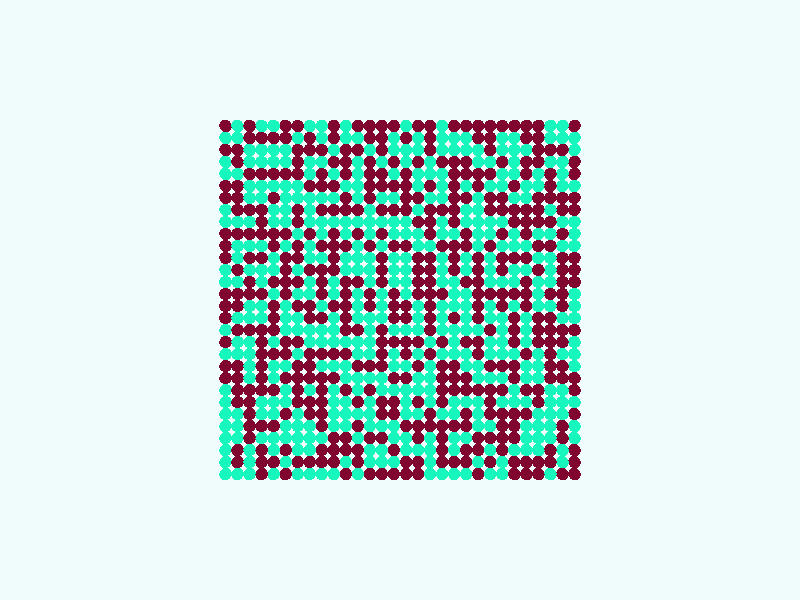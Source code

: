 global_settings {
  assumed_gamma 1
}
light_source {
  <-0.6, 1.6, 3.7>*10000
  rgb 1.3
}
camera {
  location <0,0,100>
  look_at <0,0,0>
}
background {
  color rgb < 0.87, 0.97, 0.97 >
}
sphere {
< -29.0, -29.0, 0 >, 1.0

pigment { color rgb < 0.21430798754172886, 0.0014481143584945677, 0.028254613743931123 >
}}
sphere {
< -29.0, -27.0, 0 >, 1.0

pigment { color rgb < 0.21430798754172886, 0.0014481143584945677, 0.028254613743931123 >
}}
sphere {
< -29.0, -25.0, 0 >, 1.0

pigment { color rgb < 0.21430798754172886, 0.0014481143584945677, 0.028254613743931123 >
}}
sphere {
< -29.0, -23.0, 0 >, 1.0

pigment { color rgb < 0.008567868335162099, 0.9239359251592032, 0.5011106573574772 >
}}
sphere {
< -29.0, -21.0, 0 >, 1.0

pigment { color rgb < 0.008567868335162099, 0.9239359251592032, 0.5011106573574772 >
}}
sphere {
< -29.0, -19.0, 0 >, 1.0

pigment { color rgb < 0.21430798754172886, 0.0014481143584945677, 0.028254613743931123 >
}}
sphere {
< -29.0, -17.0, 0 >, 1.0

pigment { color rgb < 0.008567868335162099, 0.9239359251592032, 0.5011106573574772 >
}}
sphere {
< -29.0, -15.0, 0 >, 1.0

pigment { color rgb < 0.21430798754172886, 0.0014481143584945677, 0.028254613743931123 >
}}
sphere {
< -29.0, -13.0, 0 >, 1.0

pigment { color rgb < 0.21430798754172886, 0.0014481143584945677, 0.028254613743931123 >
}}
sphere {
< -29.0, -11.0, 0 >, 1.0

pigment { color rgb < 0.008567868335162099, 0.9239359251592032, 0.5011106573574772 >
}}
sphere {
< -29.0, -9.0, 0 >, 1.0

pigment { color rgb < 0.008567868335162099, 0.9239359251592032, 0.5011106573574772 >
}}
sphere {
< -29.0, -7.0, 0 >, 1.0

pigment { color rgb < 0.008567868335162099, 0.9239359251592032, 0.5011106573574772 >
}}
sphere {
< -29.0, -5.0, 0 >, 1.0

pigment { color rgb < 0.21430798754172886, 0.0014481143584945677, 0.028254613743931123 >
}}
sphere {
< -29.0, -3.0, 0 >, 1.0

pigment { color rgb < 0.008567868335162099, 0.9239359251592032, 0.5011106573574772 >
}}
sphere {
< -29.0, -1.0, 0 >, 1.0

pigment { color rgb < 0.008567868335162099, 0.9239359251592032, 0.5011106573574772 >
}}
sphere {
< -29.0, 1.0, 0 >, 1.0

pigment { color rgb < 0.008567868335162099, 0.9239359251592032, 0.5011106573574772 >
}}
sphere {
< -29.0, 3.0, 0 >, 1.0

pigment { color rgb < 0.21430798754172886, 0.0014481143584945677, 0.028254613743931123 >
}}
sphere {
< -29.0, 5.0, 0 >, 1.0

pigment { color rgb < 0.21430798754172886, 0.0014481143584945677, 0.028254613743931123 >
}}
sphere {
< -29.0, 7.0, 0 >, 1.0

pigment { color rgb < 0.21430798754172886, 0.0014481143584945677, 0.028254613743931123 >
}}
sphere {
< -29.0, 9.0, 0 >, 1.0

pigment { color rgb < 0.008567868335162099, 0.9239359251592032, 0.5011106573574772 >
}}
sphere {
< -29.0, 11.0, 0 >, 1.0

pigment { color rgb < 0.008567868335162099, 0.9239359251592032, 0.5011106573574772 >
}}
sphere {
< -29.0, 13.0, 0 >, 1.0

pigment { color rgb < 0.008567868335162099, 0.9239359251592032, 0.5011106573574772 >
}}
sphere {
< -29.0, 15.0, 0 >, 1.0

pigment { color rgb < 0.21430798754172886, 0.0014481143584945677, 0.028254613743931123 >
}}
sphere {
< -29.0, 17.0, 0 >, 1.0

pigment { color rgb < 0.21430798754172886, 0.0014481143584945677, 0.028254613743931123 >
}}
sphere {
< -29.0, 19.0, 0 >, 1.0

pigment { color rgb < 0.008567868335162099, 0.9239359251592032, 0.5011106573574772 >
}}
sphere {
< -29.0, 21.0, 0 >, 1.0

pigment { color rgb < 0.21430798754172886, 0.0014481143584945677, 0.028254613743931123 >
}}
sphere {
< -29.0, 23.0, 0 >, 1.0

pigment { color rgb < 0.21430798754172886, 0.0014481143584945677, 0.028254613743931123 >
}}
sphere {
< -29.0, 25.0, 0 >, 1.0

pigment { color rgb < 0.008567868335162099, 0.9239359251592032, 0.5011106573574772 >
}}
sphere {
< -29.0, 27.0, 0 >, 1.0

pigment { color rgb < 0.008567868335162099, 0.9239359251592032, 0.5011106573574772 >
}}
sphere {
< -29.0, 29.0, 0 >, 1.0

pigment { color rgb < 0.21430798754172886, 0.0014481143584945677, 0.028254613743931123 >
}}
sphere {
< -27.0, -29.0, 0 >, 1.0

pigment { color rgb < 0.21430798754172886, 0.0014481143584945677, 0.028254613743931123 >
}}
sphere {
< -27.0, -27.0, 0 >, 1.0

pigment { color rgb < 0.008567868335162099, 0.9239359251592032, 0.5011106573574772 >
}}
sphere {
< -27.0, -25.0, 0 >, 1.0

pigment { color rgb < 0.008567868335162099, 0.9239359251592032, 0.5011106573574772 >
}}
sphere {
< -27.0, -23.0, 0 >, 1.0

pigment { color rgb < 0.21430798754172886, 0.0014481143584945677, 0.028254613743931123 >
}}
sphere {
< -27.0, -21.0, 0 >, 1.0

pigment { color rgb < 0.21430798754172886, 0.0014481143584945677, 0.028254613743931123 >
}}
sphere {
< -27.0, -19.0, 0 >, 1.0

pigment { color rgb < 0.008567868335162099, 0.9239359251592032, 0.5011106573574772 >
}}
sphere {
< -27.0, -17.0, 0 >, 1.0

pigment { color rgb < 0.008567868335162099, 0.9239359251592032, 0.5011106573574772 >
}}
sphere {
< -27.0, -15.0, 0 >, 1.0

pigment { color rgb < 0.008567868335162099, 0.9239359251592032, 0.5011106573574772 >
}}
sphere {
< -27.0, -13.0, 0 >, 1.0

pigment { color rgb < 0.21430798754172886, 0.0014481143584945677, 0.028254613743931123 >
}}
sphere {
< -27.0, -11.0, 0 >, 1.0

pigment { color rgb < 0.21430798754172886, 0.0014481143584945677, 0.028254613743931123 >
}}
sphere {
< -27.0, -9.0, 0 >, 1.0

pigment { color rgb < 0.008567868335162099, 0.9239359251592032, 0.5011106573574772 >
}}
sphere {
< -27.0, -7.0, 0 >, 1.0

pigment { color rgb < 0.21430798754172886, 0.0014481143584945677, 0.028254613743931123 >
}}
sphere {
< -27.0, -5.0, 0 >, 1.0

pigment { color rgb < 0.21430798754172886, 0.0014481143584945677, 0.028254613743931123 >
}}
sphere {
< -27.0, -3.0, 0 >, 1.0

pigment { color rgb < 0.008567868335162099, 0.9239359251592032, 0.5011106573574772 >
}}
sphere {
< -27.0, -1.0, 0 >, 1.0

pigment { color rgb < 0.21430798754172886, 0.0014481143584945677, 0.028254613743931123 >
}}
sphere {
< -27.0, 1.0, 0 >, 1.0

pigment { color rgb < 0.21430798754172886, 0.0014481143584945677, 0.028254613743931123 >
}}
sphere {
< -27.0, 3.0, 0 >, 1.0

pigment { color rgb < 0.21430798754172886, 0.0014481143584945677, 0.028254613743931123 >
}}
sphere {
< -27.0, 5.0, 0 >, 1.0

pigment { color rgb < 0.21430798754172886, 0.0014481143584945677, 0.028254613743931123 >
}}
sphere {
< -27.0, 7.0, 0 >, 1.0

pigment { color rgb < 0.21430798754172886, 0.0014481143584945677, 0.028254613743931123 >
}}
sphere {
< -27.0, 9.0, 0 >, 1.0

pigment { color rgb < 0.008567868335162099, 0.9239359251592032, 0.5011106573574772 >
}}
sphere {
< -27.0, 11.0, 0 >, 1.0

pigment { color rgb < 0.21430798754172886, 0.0014481143584945677, 0.028254613743931123 >
}}
sphere {
< -27.0, 13.0, 0 >, 1.0

pigment { color rgb < 0.008567868335162099, 0.9239359251592032, 0.5011106573574772 >
}}
sphere {
< -27.0, 15.0, 0 >, 1.0

pigment { color rgb < 0.21430798754172886, 0.0014481143584945677, 0.028254613743931123 >
}}
sphere {
< -27.0, 17.0, 0 >, 1.0

pigment { color rgb < 0.21430798754172886, 0.0014481143584945677, 0.028254613743931123 >
}}
sphere {
< -27.0, 19.0, 0 >, 1.0

pigment { color rgb < 0.008567868335162099, 0.9239359251592032, 0.5011106573574772 >
}}
sphere {
< -27.0, 21.0, 0 >, 1.0

pigment { color rgb < 0.008567868335162099, 0.9239359251592032, 0.5011106573574772 >
}}
sphere {
< -27.0, 23.0, 0 >, 1.0

pigment { color rgb < 0.008567868335162099, 0.9239359251592032, 0.5011106573574772 >
}}
sphere {
< -27.0, 25.0, 0 >, 1.0

pigment { color rgb < 0.21430798754172886, 0.0014481143584945677, 0.028254613743931123 >
}}
sphere {
< -27.0, 27.0, 0 >, 1.0

pigment { color rgb < 0.008567868335162099, 0.9239359251592032, 0.5011106573574772 >
}}
sphere {
< -27.0, 29.0, 0 >, 1.0

pigment { color rgb < 0.008567868335162099, 0.9239359251592032, 0.5011106573574772 >
}}
sphere {
< -25.0, -29.0, 0 >, 1.0

pigment { color rgb < 0.008567868335162099, 0.9239359251592032, 0.5011106573574772 >
}}
sphere {
< -25.0, -27.0, 0 >, 1.0

pigment { color rgb < 0.21430798754172886, 0.0014481143584945677, 0.028254613743931123 >
}}
sphere {
< -25.0, -25.0, 0 >, 1.0

pigment { color rgb < 0.21430798754172886, 0.0014481143584945677, 0.028254613743931123 >
}}
sphere {
< -25.0, -23.0, 0 >, 1.0

pigment { color rgb < 0.008567868335162099, 0.9239359251592032, 0.5011106573574772 >
}}
sphere {
< -25.0, -21.0, 0 >, 1.0

pigment { color rgb < 0.008567868335162099, 0.9239359251592032, 0.5011106573574772 >
}}
sphere {
< -25.0, -19.0, 0 >, 1.0

pigment { color rgb < 0.008567868335162099, 0.9239359251592032, 0.5011106573574772 >
}}
sphere {
< -25.0, -17.0, 0 >, 1.0

pigment { color rgb < 0.008567868335162099, 0.9239359251592032, 0.5011106573574772 >
}}
sphere {
< -25.0, -15.0, 0 >, 1.0

pigment { color rgb < 0.008567868335162099, 0.9239359251592032, 0.5011106573574772 >
}}
sphere {
< -25.0, -13.0, 0 >, 1.0

pigment { color rgb < 0.21430798754172886, 0.0014481143584945677, 0.028254613743931123 >
}}
sphere {
< -25.0, -11.0, 0 >, 1.0

pigment { color rgb < 0.21430798754172886, 0.0014481143584945677, 0.028254613743931123 >
}}
sphere {
< -25.0, -9.0, 0 >, 1.0

pigment { color rgb < 0.21430798754172886, 0.0014481143584945677, 0.028254613743931123 >
}}
sphere {
< -25.0, -7.0, 0 >, 1.0

pigment { color rgb < 0.21430798754172886, 0.0014481143584945677, 0.028254613743931123 >
}}
sphere {
< -25.0, -5.0, 0 >, 1.0

pigment { color rgb < 0.21430798754172886, 0.0014481143584945677, 0.028254613743931123 >
}}
sphere {
< -25.0, -3.0, 0 >, 1.0

pigment { color rgb < 0.21430798754172886, 0.0014481143584945677, 0.028254613743931123 >
}}
sphere {
< -25.0, -1.0, 0 >, 1.0

pigment { color rgb < 0.008567868335162099, 0.9239359251592032, 0.5011106573574772 >
}}
sphere {
< -25.0, 1.0, 0 >, 1.0

pigment { color rgb < 0.21430798754172886, 0.0014481143584945677, 0.028254613743931123 >
}}
sphere {
< -25.0, 3.0, 0 >, 1.0

pigment { color rgb < 0.008567868335162099, 0.9239359251592032, 0.5011106573574772 >
}}
sphere {
< -25.0, 5.0, 0 >, 1.0

pigment { color rgb < 0.008567868335162099, 0.9239359251592032, 0.5011106573574772 >
}}
sphere {
< -25.0, 7.0, 0 >, 1.0

pigment { color rgb < 0.008567868335162099, 0.9239359251592032, 0.5011106573574772 >
}}
sphere {
< -25.0, 9.0, 0 >, 1.0

pigment { color rgb < 0.21430798754172886, 0.0014481143584945677, 0.028254613743931123 >
}}
sphere {
< -25.0, 11.0, 0 >, 1.0

pigment { color rgb < 0.008567868335162099, 0.9239359251592032, 0.5011106573574772 >
}}
sphere {
< -25.0, 13.0, 0 >, 1.0

pigment { color rgb < 0.21430798754172886, 0.0014481143584945677, 0.028254613743931123 >
}}
sphere {
< -25.0, 15.0, 0 >, 1.0

pigment { color rgb < 0.008567868335162099, 0.9239359251592032, 0.5011106573574772 >
}}
sphere {
< -25.0, 17.0, 0 >, 1.0

pigment { color rgb < 0.21430798754172886, 0.0014481143584945677, 0.028254613743931123 >
}}
sphere {
< -25.0, 19.0, 0 >, 1.0

pigment { color rgb < 0.21430798754172886, 0.0014481143584945677, 0.028254613743931123 >
}}
sphere {
< -25.0, 21.0, 0 >, 1.0

pigment { color rgb < 0.21430798754172886, 0.0014481143584945677, 0.028254613743931123 >
}}
sphere {
< -25.0, 23.0, 0 >, 1.0

pigment { color rgb < 0.008567868335162099, 0.9239359251592032, 0.5011106573574772 >
}}
sphere {
< -25.0, 25.0, 0 >, 1.0

pigment { color rgb < 0.21430798754172886, 0.0014481143584945677, 0.028254613743931123 >
}}
sphere {
< -25.0, 27.0, 0 >, 1.0

pigment { color rgb < 0.008567868335162099, 0.9239359251592032, 0.5011106573574772 >
}}
sphere {
< -25.0, 29.0, 0 >, 1.0

pigment { color rgb < 0.008567868335162099, 0.9239359251592032, 0.5011106573574772 >
}}
sphere {
< -23.0, -29.0, 0 >, 1.0

pigment { color rgb < 0.21430798754172886, 0.0014481143584945677, 0.028254613743931123 >
}}
sphere {
< -23.0, -27.0, 0 >, 1.0

pigment { color rgb < 0.21430798754172886, 0.0014481143584945677, 0.028254613743931123 >
}}
sphere {
< -23.0, -25.0, 0 >, 1.0

pigment { color rgb < 0.008567868335162099, 0.9239359251592032, 0.5011106573574772 >
}}
sphere {
< -23.0, -23.0, 0 >, 1.0

pigment { color rgb < 0.008567868335162099, 0.9239359251592032, 0.5011106573574772 >
}}
sphere {
< -23.0, -21.0, 0 >, 1.0

pigment { color rgb < 0.008567868335162099, 0.9239359251592032, 0.5011106573574772 >
}}
sphere {
< -23.0, -19.0, 0 >, 1.0

pigment { color rgb < 0.008567868335162099, 0.9239359251592032, 0.5011106573574772 >
}}
sphere {
< -23.0, -17.0, 0 >, 1.0

pigment { color rgb < 0.21430798754172886, 0.0014481143584945677, 0.028254613743931123 >
}}
sphere {
< -23.0, -15.0, 0 >, 1.0

pigment { color rgb < 0.21430798754172886, 0.0014481143584945677, 0.028254613743931123 >
}}
sphere {
< -23.0, -13.0, 0 >, 1.0

pigment { color rgb < 0.008567868335162099, 0.9239359251592032, 0.5011106573574772 >
}}
sphere {
< -23.0, -11.0, 0 >, 1.0

pigment { color rgb < 0.008567868335162099, 0.9239359251592032, 0.5011106573574772 >
}}
sphere {
< -23.0, -9.0, 0 >, 1.0

pigment { color rgb < 0.008567868335162099, 0.9239359251592032, 0.5011106573574772 >
}}
sphere {
< -23.0, -7.0, 0 >, 1.0

pigment { color rgb < 0.21430798754172886, 0.0014481143584945677, 0.028254613743931123 >
}}
sphere {
< -23.0, -5.0, 0 >, 1.0

pigment { color rgb < 0.21430798754172886, 0.0014481143584945677, 0.028254613743931123 >
}}
sphere {
< -23.0, -3.0, 0 >, 1.0

pigment { color rgb < 0.21430798754172886, 0.0014481143584945677, 0.028254613743931123 >
}}
sphere {
< -23.0, -1.0, 0 >, 1.0

pigment { color rgb < 0.008567868335162099, 0.9239359251592032, 0.5011106573574772 >
}}
sphere {
< -23.0, 1.0, 0 >, 1.0

pigment { color rgb < 0.008567868335162099, 0.9239359251592032, 0.5011106573574772 >
}}
sphere {
< -23.0, 3.0, 0 >, 1.0

pigment { color rgb < 0.008567868335162099, 0.9239359251592032, 0.5011106573574772 >
}}
sphere {
< -23.0, 5.0, 0 >, 1.0

pigment { color rgb < 0.21430798754172886, 0.0014481143584945677, 0.028254613743931123 >
}}
sphere {
< -23.0, 7.0, 0 >, 1.0

pigment { color rgb < 0.008567868335162099, 0.9239359251592032, 0.5011106573574772 >
}}
sphere {
< -23.0, 9.0, 0 >, 1.0

pigment { color rgb < 0.21430798754172886, 0.0014481143584945677, 0.028254613743931123 >
}}
sphere {
< -23.0, 11.0, 0 >, 1.0

pigment { color rgb < 0.008567868335162099, 0.9239359251592032, 0.5011106573574772 >
}}
sphere {
< -23.0, 13.0, 0 >, 1.0

pigment { color rgb < 0.21430798754172886, 0.0014481143584945677, 0.028254613743931123 >
}}
sphere {
< -23.0, 15.0, 0 >, 1.0

pigment { color rgb < 0.21430798754172886, 0.0014481143584945677, 0.028254613743931123 >
}}
sphere {
< -23.0, 17.0, 0 >, 1.0

pigment { color rgb < 0.21430798754172886, 0.0014481143584945677, 0.028254613743931123 >
}}
sphere {
< -23.0, 19.0, 0 >, 1.0

pigment { color rgb < 0.008567868335162099, 0.9239359251592032, 0.5011106573574772 >
}}
sphere {
< -23.0, 21.0, 0 >, 1.0

pigment { color rgb < 0.008567868335162099, 0.9239359251592032, 0.5011106573574772 >
}}
sphere {
< -23.0, 23.0, 0 >, 1.0

pigment { color rgb < 0.21430798754172886, 0.0014481143584945677, 0.028254613743931123 >
}}
sphere {
< -23.0, 25.0, 0 >, 1.0

pigment { color rgb < 0.21430798754172886, 0.0014481143584945677, 0.028254613743931123 >
}}
sphere {
< -23.0, 27.0, 0 >, 1.0

pigment { color rgb < 0.21430798754172886, 0.0014481143584945677, 0.028254613743931123 >
}}
sphere {
< -23.0, 29.0, 0 >, 1.0

pigment { color rgb < 0.21430798754172886, 0.0014481143584945677, 0.028254613743931123 >
}}
sphere {
< -21.0, -29.0, 0 >, 1.0

pigment { color rgb < 0.21430798754172886, 0.0014481143584945677, 0.028254613743931123 >
}}
sphere {
< -21.0, -27.0, 0 >, 1.0

pigment { color rgb < 0.21430798754172886, 0.0014481143584945677, 0.028254613743931123 >
}}
sphere {
< -21.0, -25.0, 0 >, 1.0

pigment { color rgb < 0.008567868335162099, 0.9239359251592032, 0.5011106573574772 >
}}
sphere {
< -21.0, -23.0, 0 >, 1.0

pigment { color rgb < 0.008567868335162099, 0.9239359251592032, 0.5011106573574772 >
}}
sphere {
< -21.0, -21.0, 0 >, 1.0

pigment { color rgb < 0.008567868335162099, 0.9239359251592032, 0.5011106573574772 >
}}
sphere {
< -21.0, -19.0, 0 >, 1.0

pigment { color rgb < 0.21430798754172886, 0.0014481143584945677, 0.028254613743931123 >
}}
sphere {
< -21.0, -17.0, 0 >, 1.0

pigment { color rgb < 0.008567868335162099, 0.9239359251592032, 0.5011106573574772 >
}}
sphere {
< -21.0, -15.0, 0 >, 1.0

pigment { color rgb < 0.21430798754172886, 0.0014481143584945677, 0.028254613743931123 >
}}
sphere {
< -21.0, -13.0, 0 >, 1.0

pigment { color rgb < 0.008567868335162099, 0.9239359251592032, 0.5011106573574772 >
}}
sphere {
< -21.0, -11.0, 0 >, 1.0

pigment { color rgb < 0.008567868335162099, 0.9239359251592032, 0.5011106573574772 >
}}
sphere {
< -21.0, -9.0, 0 >, 1.0

pigment { color rgb < 0.21430798754172886, 0.0014481143584945677, 0.028254613743931123 >
}}
sphere {
< -21.0, -7.0, 0 >, 1.0

pigment { color rgb < 0.008567868335162099, 0.9239359251592032, 0.5011106573574772 >
}}
sphere {
< -21.0, -5.0, 0 >, 1.0

pigment { color rgb < 0.008567868335162099, 0.9239359251592032, 0.5011106573574772 >
}}
sphere {
< -21.0, -3.0, 0 >, 1.0

pigment { color rgb < 0.008567868335162099, 0.9239359251592032, 0.5011106573574772 >
}}
sphere {
< -21.0, -1.0, 0 >, 1.0

pigment { color rgb < 0.21430798754172886, 0.0014481143584945677, 0.028254613743931123 >
}}
sphere {
< -21.0, 1.0, 0 >, 1.0

pigment { color rgb < 0.21430798754172886, 0.0014481143584945677, 0.028254613743931123 >
}}
sphere {
< -21.0, 3.0, 0 >, 1.0

pigment { color rgb < 0.21430798754172886, 0.0014481143584945677, 0.028254613743931123 >
}}
sphere {
< -21.0, 5.0, 0 >, 1.0

pigment { color rgb < 0.008567868335162099, 0.9239359251592032, 0.5011106573574772 >
}}
sphere {
< -21.0, 7.0, 0 >, 1.0

pigment { color rgb < 0.21430798754172886, 0.0014481143584945677, 0.028254613743931123 >
}}
sphere {
< -21.0, 9.0, 0 >, 1.0

pigment { color rgb < 0.008567868335162099, 0.9239359251592032, 0.5011106573574772 >
}}
sphere {
< -21.0, 11.0, 0 >, 1.0

pigment { color rgb < 0.21430798754172886, 0.0014481143584945677, 0.028254613743931123 >
}}
sphere {
< -21.0, 13.0, 0 >, 1.0

pigment { color rgb < 0.21430798754172886, 0.0014481143584945677, 0.028254613743931123 >
}}
sphere {
< -21.0, 15.0, 0 >, 1.0

pigment { color rgb < 0.21430798754172886, 0.0014481143584945677, 0.028254613743931123 >
}}
sphere {
< -21.0, 17.0, 0 >, 1.0

pigment { color rgb < 0.008567868335162099, 0.9239359251592032, 0.5011106573574772 >
}}
sphere {
< -21.0, 19.0, 0 >, 1.0

pigment { color rgb < 0.008567868335162099, 0.9239359251592032, 0.5011106573574772 >
}}
sphere {
< -21.0, 21.0, 0 >, 1.0

pigment { color rgb < 0.21430798754172886, 0.0014481143584945677, 0.028254613743931123 >
}}
sphere {
< -21.0, 23.0, 0 >, 1.0

pigment { color rgb < 0.21430798754172886, 0.0014481143584945677, 0.028254613743931123 >
}}
sphere {
< -21.0, 25.0, 0 >, 1.0

pigment { color rgb < 0.008567868335162099, 0.9239359251592032, 0.5011106573574772 >
}}
sphere {
< -21.0, 27.0, 0 >, 1.0

pigment { color rgb < 0.21430798754172886, 0.0014481143584945677, 0.028254613743931123 >
}}
sphere {
< -21.0, 29.0, 0 >, 1.0

pigment { color rgb < 0.21430798754172886, 0.0014481143584945677, 0.028254613743931123 >
}}
sphere {
< -19.0, -29.0, 0 >, 1.0

pigment { color rgb < 0.21430798754172886, 0.0014481143584945677, 0.028254613743931123 >
}}
sphere {
< -19.0, -27.0, 0 >, 1.0

pigment { color rgb < 0.21430798754172886, 0.0014481143584945677, 0.028254613743931123 >
}}
sphere {
< -19.0, -25.0, 0 >, 1.0

pigment { color rgb < 0.008567868335162099, 0.9239359251592032, 0.5011106573574772 >
}}
sphere {
< -19.0, -23.0, 0 >, 1.0

pigment { color rgb < 0.21430798754172886, 0.0014481143584945677, 0.028254613743931123 >
}}
sphere {
< -19.0, -21.0, 0 >, 1.0

pigment { color rgb < 0.21430798754172886, 0.0014481143584945677, 0.028254613743931123 >
}}
sphere {
< -19.0, -19.0, 0 >, 1.0

pigment { color rgb < 0.21430798754172886, 0.0014481143584945677, 0.028254613743931123 >
}}
sphere {
< -19.0, -17.0, 0 >, 1.0

pigment { color rgb < 0.008567868335162099, 0.9239359251592032, 0.5011106573574772 >
}}
sphere {
< -19.0, -15.0, 0 >, 1.0

pigment { color rgb < 0.008567868335162099, 0.9239359251592032, 0.5011106573574772 >
}}
sphere {
< -19.0, -13.0, 0 >, 1.0

pigment { color rgb < 0.21430798754172886, 0.0014481143584945677, 0.028254613743931123 >
}}
sphere {
< -19.0, -11.0, 0 >, 1.0

pigment { color rgb < 0.21430798754172886, 0.0014481143584945677, 0.028254613743931123 >
}}
sphere {
< -19.0, -9.0, 0 >, 1.0

pigment { color rgb < 0.008567868335162099, 0.9239359251592032, 0.5011106573574772 >
}}
sphere {
< -19.0, -7.0, 0 >, 1.0

pigment { color rgb < 0.21430798754172886, 0.0014481143584945677, 0.028254613743931123 >
}}
sphere {
< -19.0, -5.0, 0 >, 1.0

pigment { color rgb < 0.21430798754172886, 0.0014481143584945677, 0.028254613743931123 >
}}
sphere {
< -19.0, -3.0, 0 >, 1.0

pigment { color rgb < 0.21430798754172886, 0.0014481143584945677, 0.028254613743931123 >
}}
sphere {
< -19.0, -1.0, 0 >, 1.0

pigment { color rgb < 0.008567868335162099, 0.9239359251592032, 0.5011106573574772 >
}}
sphere {
< -19.0, 1.0, 0 >, 1.0

pigment { color rgb < 0.21430798754172886, 0.0014481143584945677, 0.028254613743931123 >
}}
sphere {
< -19.0, 3.0, 0 >, 1.0

pigment { color rgb < 0.008567868335162099, 0.9239359251592032, 0.5011106573574772 >
}}
sphere {
< -19.0, 5.0, 0 >, 1.0

pigment { color rgb < 0.008567868335162099, 0.9239359251592032, 0.5011106573574772 >
}}
sphere {
< -19.0, 7.0, 0 >, 1.0

pigment { color rgb < 0.21430798754172886, 0.0014481143584945677, 0.028254613743931123 >
}}
sphere {
< -19.0, 9.0, 0 >, 1.0

pigment { color rgb < 0.008567868335162099, 0.9239359251592032, 0.5011106573574772 >
}}
sphere {
< -19.0, 11.0, 0 >, 1.0

pigment { color rgb < 0.008567868335162099, 0.9239359251592032, 0.5011106573574772 >
}}
sphere {
< -19.0, 13.0, 0 >, 1.0

pigment { color rgb < 0.21430798754172886, 0.0014481143584945677, 0.028254613743931123 >
}}
sphere {
< -19.0, 15.0, 0 >, 1.0

pigment { color rgb < 0.21430798754172886, 0.0014481143584945677, 0.028254613743931123 >
}}
sphere {
< -19.0, 17.0, 0 >, 1.0

pigment { color rgb < 0.008567868335162099, 0.9239359251592032, 0.5011106573574772 >
}}
sphere {
< -19.0, 19.0, 0 >, 1.0

pigment { color rgb < 0.21430798754172886, 0.0014481143584945677, 0.028254613743931123 >
}}
sphere {
< -19.0, 21.0, 0 >, 1.0

pigment { color rgb < 0.008567868335162099, 0.9239359251592032, 0.5011106573574772 >
}}
sphere {
< -19.0, 23.0, 0 >, 1.0

pigment { color rgb < 0.008567868335162099, 0.9239359251592032, 0.5011106573574772 >
}}
sphere {
< -19.0, 25.0, 0 >, 1.0

pigment { color rgb < 0.008567868335162099, 0.9239359251592032, 0.5011106573574772 >
}}
sphere {
< -19.0, 27.0, 0 >, 1.0

pigment { color rgb < 0.008567868335162099, 0.9239359251592032, 0.5011106573574772 >
}}
sphere {
< -19.0, 29.0, 0 >, 1.0

pigment { color rgb < 0.21430798754172886, 0.0014481143584945677, 0.028254613743931123 >
}}
sphere {
< -17.0, -29.0, 0 >, 1.0

pigment { color rgb < 0.008567868335162099, 0.9239359251592032, 0.5011106573574772 >
}}
sphere {
< -17.0, -27.0, 0 >, 1.0

pigment { color rgb < 0.008567868335162099, 0.9239359251592032, 0.5011106573574772 >
}}
sphere {
< -17.0, -25.0, 0 >, 1.0

pigment { color rgb < 0.21430798754172886, 0.0014481143584945677, 0.028254613743931123 >
}}
sphere {
< -17.0, -23.0, 0 >, 1.0

pigment { color rgb < 0.21430798754172886, 0.0014481143584945677, 0.028254613743931123 >
}}
sphere {
< -17.0, -21.0, 0 >, 1.0

pigment { color rgb < 0.21430798754172886, 0.0014481143584945677, 0.028254613743931123 >
}}
sphere {
< -17.0, -19.0, 0 >, 1.0

pigment { color rgb < 0.21430798754172886, 0.0014481143584945677, 0.028254613743931123 >
}}
sphere {
< -17.0, -17.0, 0 >, 1.0

pigment { color rgb < 0.008567868335162099, 0.9239359251592032, 0.5011106573574772 >
}}
sphere {
< -17.0, -15.0, 0 >, 1.0

pigment { color rgb < 0.21430798754172886, 0.0014481143584945677, 0.028254613743931123 >
}}
sphere {
< -17.0, -13.0, 0 >, 1.0

pigment { color rgb < 0.008567868335162099, 0.9239359251592032, 0.5011106573574772 >
}}
sphere {
< -17.0, -11.0, 0 >, 1.0

pigment { color rgb < 0.21430798754172886, 0.0014481143584945677, 0.028254613743931123 >
}}
sphere {
< -17.0, -9.0, 0 >, 1.0

pigment { color rgb < 0.008567868335162099, 0.9239359251592032, 0.5011106573574772 >
}}
sphere {
< -17.0, -7.0, 0 >, 1.0

pigment { color rgb < 0.008567868335162099, 0.9239359251592032, 0.5011106573574772 >
}}
sphere {
< -17.0, -5.0, 0 >, 1.0

pigment { color rgb < 0.008567868335162099, 0.9239359251592032, 0.5011106573574772 >
}}
sphere {
< -17.0, -3.0, 0 >, 1.0

pigment { color rgb < 0.008567868335162099, 0.9239359251592032, 0.5011106573574772 >
}}
sphere {
< -17.0, -1.0, 0 >, 1.0

pigment { color rgb < 0.21430798754172886, 0.0014481143584945677, 0.028254613743931123 >
}}
sphere {
< -17.0, 1.0, 0 >, 1.0

pigment { color rgb < 0.21430798754172886, 0.0014481143584945677, 0.028254613743931123 >
}}
sphere {
< -17.0, 3.0, 0 >, 1.0

pigment { color rgb < 0.008567868335162099, 0.9239359251592032, 0.5011106573574772 >
}}
sphere {
< -17.0, 5.0, 0 >, 1.0

pigment { color rgb < 0.21430798754172886, 0.0014481143584945677, 0.028254613743931123 >
}}
sphere {
< -17.0, 7.0, 0 >, 1.0

pigment { color rgb < 0.21430798754172886, 0.0014481143584945677, 0.028254613743931123 >
}}
sphere {
< -17.0, 9.0, 0 >, 1.0

pigment { color rgb < 0.008567868335162099, 0.9239359251592032, 0.5011106573574772 >
}}
sphere {
< -17.0, 11.0, 0 >, 1.0

pigment { color rgb < 0.21430798754172886, 0.0014481143584945677, 0.028254613743931123 >
}}
sphere {
< -17.0, 13.0, 0 >, 1.0

pigment { color rgb < 0.008567868335162099, 0.9239359251592032, 0.5011106573574772 >
}}
sphere {
< -17.0, 15.0, 0 >, 1.0

pigment { color rgb < 0.21430798754172886, 0.0014481143584945677, 0.028254613743931123 >
}}
sphere {
< -17.0, 17.0, 0 >, 1.0

pigment { color rgb < 0.21430798754172886, 0.0014481143584945677, 0.028254613743931123 >
}}
sphere {
< -17.0, 19.0, 0 >, 1.0

pigment { color rgb < 0.008567868335162099, 0.9239359251592032, 0.5011106573574772 >
}}
sphere {
< -17.0, 21.0, 0 >, 1.0

pigment { color rgb < 0.008567868335162099, 0.9239359251592032, 0.5011106573574772 >
}}
sphere {
< -17.0, 23.0, 0 >, 1.0

pigment { color rgb < 0.21430798754172886, 0.0014481143584945677, 0.028254613743931123 >
}}
sphere {
< -17.0, 25.0, 0 >, 1.0

pigment { color rgb < 0.008567868335162099, 0.9239359251592032, 0.5011106573574772 >
}}
sphere {
< -17.0, 27.0, 0 >, 1.0

pigment { color rgb < 0.008567868335162099, 0.9239359251592032, 0.5011106573574772 >
}}
sphere {
< -17.0, 29.0, 0 >, 1.0

pigment { color rgb < 0.21430798754172886, 0.0014481143584945677, 0.028254613743931123 >
}}
sphere {
< -15.0, -29.0, 0 >, 1.0

pigment { color rgb < 0.008567868335162099, 0.9239359251592032, 0.5011106573574772 >
}}
sphere {
< -15.0, -27.0, 0 >, 1.0

pigment { color rgb < 0.21430798754172886, 0.0014481143584945677, 0.028254613743931123 >
}}
sphere {
< -15.0, -25.0, 0 >, 1.0

pigment { color rgb < 0.008567868335162099, 0.9239359251592032, 0.5011106573574772 >
}}
sphere {
< -15.0, -23.0, 0 >, 1.0

pigment { color rgb < 0.21430798754172886, 0.0014481143584945677, 0.028254613743931123 >
}}
sphere {
< -15.0, -21.0, 0 >, 1.0

pigment { color rgb < 0.008567868335162099, 0.9239359251592032, 0.5011106573574772 >
}}
sphere {
< -15.0, -19.0, 0 >, 1.0

pigment { color rgb < 0.21430798754172886, 0.0014481143584945677, 0.028254613743931123 >
}}
sphere {
< -15.0, -17.0, 0 >, 1.0

pigment { color rgb < 0.21430798754172886, 0.0014481143584945677, 0.028254613743931123 >
}}
sphere {
< -15.0, -15.0, 0 >, 1.0

pigment { color rgb < 0.21430798754172886, 0.0014481143584945677, 0.028254613743931123 >
}}
sphere {
< -15.0, -13.0, 0 >, 1.0

pigment { color rgb < 0.008567868335162099, 0.9239359251592032, 0.5011106573574772 >
}}
sphere {
< -15.0, -11.0, 0 >, 1.0

pigment { color rgb < 0.21430798754172886, 0.0014481143584945677, 0.028254613743931123 >
}}
sphere {
< -15.0, -9.0, 0 >, 1.0

pigment { color rgb < 0.008567868335162099, 0.9239359251592032, 0.5011106573574772 >
}}
sphere {
< -15.0, -7.0, 0 >, 1.0

pigment { color rgb < 0.008567868335162099, 0.9239359251592032, 0.5011106573574772 >
}}
sphere {
< -15.0, -5.0, 0 >, 1.0

pigment { color rgb < 0.21430798754172886, 0.0014481143584945677, 0.028254613743931123 >
}}
sphere {
< -15.0, -3.0, 0 >, 1.0

pigment { color rgb < 0.008567868335162099, 0.9239359251592032, 0.5011106573574772 >
}}
sphere {
< -15.0, -1.0, 0 >, 1.0

pigment { color rgb < 0.008567868335162099, 0.9239359251592032, 0.5011106573574772 >
}}
sphere {
< -15.0, 1.0, 0 >, 1.0

pigment { color rgb < 0.21430798754172886, 0.0014481143584945677, 0.028254613743931123 >
}}
sphere {
< -15.0, 3.0, 0 >, 1.0

pigment { color rgb < 0.008567868335162099, 0.9239359251592032, 0.5011106573574772 >
}}
sphere {
< -15.0, 5.0, 0 >, 1.0

pigment { color rgb < 0.008567868335162099, 0.9239359251592032, 0.5011106573574772 >
}}
sphere {
< -15.0, 7.0, 0 >, 1.0

pigment { color rgb < 0.008567868335162099, 0.9239359251592032, 0.5011106573574772 >
}}
sphere {
< -15.0, 9.0, 0 >, 1.0

pigment { color rgb < 0.21430798754172886, 0.0014481143584945677, 0.028254613743931123 >
}}
sphere {
< -15.0, 11.0, 0 >, 1.0

pigment { color rgb < 0.008567868335162099, 0.9239359251592032, 0.5011106573574772 >
}}
sphere {
< -15.0, 13.0, 0 >, 1.0

pigment { color rgb < 0.008567868335162099, 0.9239359251592032, 0.5011106573574772 >
}}
sphere {
< -15.0, 15.0, 0 >, 1.0

pigment { color rgb < 0.21430798754172886, 0.0014481143584945677, 0.028254613743931123 >
}}
sphere {
< -15.0, 17.0, 0 >, 1.0

pigment { color rgb < 0.21430798754172886, 0.0014481143584945677, 0.028254613743931123 >
}}
sphere {
< -15.0, 19.0, 0 >, 1.0

pigment { color rgb < 0.008567868335162099, 0.9239359251592032, 0.5011106573574772 >
}}
sphere {
< -15.0, 21.0, 0 >, 1.0

pigment { color rgb < 0.21430798754172886, 0.0014481143584945677, 0.028254613743931123 >
}}
sphere {
< -15.0, 23.0, 0 >, 1.0

pigment { color rgb < 0.008567868335162099, 0.9239359251592032, 0.5011106573574772 >
}}
sphere {
< -15.0, 25.0, 0 >, 1.0

pigment { color rgb < 0.21430798754172886, 0.0014481143584945677, 0.028254613743931123 >
}}
sphere {
< -15.0, 27.0, 0 >, 1.0

pigment { color rgb < 0.21430798754172886, 0.0014481143584945677, 0.028254613743931123 >
}}
sphere {
< -15.0, 29.0, 0 >, 1.0

pigment { color rgb < 0.21430798754172886, 0.0014481143584945677, 0.028254613743931123 >
}}
sphere {
< -13.0, -29.0, 0 >, 1.0

pigment { color rgb < 0.21430798754172886, 0.0014481143584945677, 0.028254613743931123 >
}}
sphere {
< -13.0, -27.0, 0 >, 1.0

pigment { color rgb < 0.008567868335162099, 0.9239359251592032, 0.5011106573574772 >
}}
sphere {
< -13.0, -25.0, 0 >, 1.0

pigment { color rgb < 0.21430798754172886, 0.0014481143584945677, 0.028254613743931123 >
}}
sphere {
< -13.0, -23.0, 0 >, 1.0

pigment { color rgb < 0.21430798754172886, 0.0014481143584945677, 0.028254613743931123 >
}}
sphere {
< -13.0, -21.0, 0 >, 1.0

pigment { color rgb < 0.008567868335162099, 0.9239359251592032, 0.5011106573574772 >
}}
sphere {
< -13.0, -19.0, 0 >, 1.0

pigment { color rgb < 0.008567868335162099, 0.9239359251592032, 0.5011106573574772 >
}}
sphere {
< -13.0, -17.0, 0 >, 1.0

pigment { color rgb < 0.008567868335162099, 0.9239359251592032, 0.5011106573574772 >
}}
sphere {
< -13.0, -15.0, 0 >, 1.0

pigment { color rgb < 0.21430798754172886, 0.0014481143584945677, 0.028254613743931123 >
}}
sphere {
< -13.0, -13.0, 0 >, 1.0

pigment { color rgb < 0.008567868335162099, 0.9239359251592032, 0.5011106573574772 >
}}
sphere {
< -13.0, -11.0, 0 >, 1.0

pigment { color rgb < 0.008567868335162099, 0.9239359251592032, 0.5011106573574772 >
}}
sphere {
< -13.0, -9.0, 0 >, 1.0

pigment { color rgb < 0.21430798754172886, 0.0014481143584945677, 0.028254613743931123 >
}}
sphere {
< -13.0, -7.0, 0 >, 1.0

pigment { color rgb < 0.21430798754172886, 0.0014481143584945677, 0.028254613743931123 >
}}
sphere {
< -13.0, -5.0, 0 >, 1.0

pigment { color rgb < 0.008567868335162099, 0.9239359251592032, 0.5011106573574772 >
}}
sphere {
< -13.0, -3.0, 0 >, 1.0

pigment { color rgb < 0.21430798754172886, 0.0014481143584945677, 0.028254613743931123 >
}}
sphere {
< -13.0, -1.0, 0 >, 1.0

pigment { color rgb < 0.21430798754172886, 0.0014481143584945677, 0.028254613743931123 >
}}
sphere {
< -13.0, 1.0, 0 >, 1.0

pigment { color rgb < 0.21430798754172886, 0.0014481143584945677, 0.028254613743931123 >
}}
sphere {
< -13.0, 3.0, 0 >, 1.0

pigment { color rgb < 0.21430798754172886, 0.0014481143584945677, 0.028254613743931123 >
}}
sphere {
< -13.0, 5.0, 0 >, 1.0

pigment { color rgb < 0.21430798754172886, 0.0014481143584945677, 0.028254613743931123 >
}}
sphere {
< -13.0, 7.0, 0 >, 1.0

pigment { color rgb < 0.21430798754172886, 0.0014481143584945677, 0.028254613743931123 >
}}
sphere {
< -13.0, 9.0, 0 >, 1.0

pigment { color rgb < 0.008567868335162099, 0.9239359251592032, 0.5011106573574772 >
}}
sphere {
< -13.0, 11.0, 0 >, 1.0

pigment { color rgb < 0.008567868335162099, 0.9239359251592032, 0.5011106573574772 >
}}
sphere {
< -13.0, 13.0, 0 >, 1.0

pigment { color rgb < 0.008567868335162099, 0.9239359251592032, 0.5011106573574772 >
}}
sphere {
< -13.0, 15.0, 0 >, 1.0

pigment { color rgb < 0.008567868335162099, 0.9239359251592032, 0.5011106573574772 >
}}
sphere {
< -13.0, 17.0, 0 >, 1.0

pigment { color rgb < 0.008567868335162099, 0.9239359251592032, 0.5011106573574772 >
}}
sphere {
< -13.0, 19.0, 0 >, 1.0

pigment { color rgb < 0.21430798754172886, 0.0014481143584945677, 0.028254613743931123 >
}}
sphere {
< -13.0, 21.0, 0 >, 1.0

pigment { color rgb < 0.21430798754172886, 0.0014481143584945677, 0.028254613743931123 >
}}
sphere {
< -13.0, 23.0, 0 >, 1.0

pigment { color rgb < 0.008567868335162099, 0.9239359251592032, 0.5011106573574772 >
}}
sphere {
< -13.0, 25.0, 0 >, 1.0

pigment { color rgb < 0.008567868335162099, 0.9239359251592032, 0.5011106573574772 >
}}
sphere {
< -13.0, 27.0, 0 >, 1.0

pigment { color rgb < 0.21430798754172886, 0.0014481143584945677, 0.028254613743931123 >
}}
sphere {
< -13.0, 29.0, 0 >, 1.0

pigment { color rgb < 0.21430798754172886, 0.0014481143584945677, 0.028254613743931123 >
}}
sphere {
< -11.0, -29.0, 0 >, 1.0

pigment { color rgb < 0.008567868335162099, 0.9239359251592032, 0.5011106573574772 >
}}
sphere {
< -11.0, -27.0, 0 >, 1.0

pigment { color rgb < 0.21430798754172886, 0.0014481143584945677, 0.028254613743931123 >
}}
sphere {
< -11.0, -25.0, 0 >, 1.0

pigment { color rgb < 0.21430798754172886, 0.0014481143584945677, 0.028254613743931123 >
}}
sphere {
< -11.0, -23.0, 0 >, 1.0

pigment { color rgb < 0.008567868335162099, 0.9239359251592032, 0.5011106573574772 >
}}
sphere {
< -11.0, -21.0, 0 >, 1.0

pigment { color rgb < 0.21430798754172886, 0.0014481143584945677, 0.028254613743931123 >
}}
sphere {
< -11.0, -19.0, 0 >, 1.0

pigment { color rgb < 0.21430798754172886, 0.0014481143584945677, 0.028254613743931123 >
}}
sphere {
< -11.0, -17.0, 0 >, 1.0

pigment { color rgb < 0.008567868335162099, 0.9239359251592032, 0.5011106573574772 >
}}
sphere {
< -11.0, -15.0, 0 >, 1.0

pigment { color rgb < 0.21430798754172886, 0.0014481143584945677, 0.028254613743931123 >
}}
sphere {
< -11.0, -13.0, 0 >, 1.0

pigment { color rgb < 0.21430798754172886, 0.0014481143584945677, 0.028254613743931123 >
}}
sphere {
< -11.0, -11.0, 0 >, 1.0

pigment { color rgb < 0.008567868335162099, 0.9239359251592032, 0.5011106573574772 >
}}
sphere {
< -11.0, -9.0, 0 >, 1.0

pigment { color rgb < 0.008567868335162099, 0.9239359251592032, 0.5011106573574772 >
}}
sphere {
< -11.0, -7.0, 0 >, 1.0

pigment { color rgb < 0.21430798754172886, 0.0014481143584945677, 0.028254613743931123 >
}}
sphere {
< -11.0, -5.0, 0 >, 1.0

pigment { color rgb < 0.008567868335162099, 0.9239359251592032, 0.5011106573574772 >
}}
sphere {
< -11.0, -3.0, 0 >, 1.0

pigment { color rgb < 0.008567868335162099, 0.9239359251592032, 0.5011106573574772 >
}}
sphere {
< -11.0, -1.0, 0 >, 1.0

pigment { color rgb < 0.008567868335162099, 0.9239359251592032, 0.5011106573574772 >
}}
sphere {
< -11.0, 1.0, 0 >, 1.0

pigment { color rgb < 0.008567868335162099, 0.9239359251592032, 0.5011106573574772 >
}}
sphere {
< -11.0, 3.0, 0 >, 1.0

pigment { color rgb < 0.21430798754172886, 0.0014481143584945677, 0.028254613743931123 >
}}
sphere {
< -11.0, 5.0, 0 >, 1.0

pigment { color rgb < 0.008567868335162099, 0.9239359251592032, 0.5011106573574772 >
}}
sphere {
< -11.0, 7.0, 0 >, 1.0

pigment { color rgb < 0.008567868335162099, 0.9239359251592032, 0.5011106573574772 >
}}
sphere {
< -11.0, 9.0, 0 >, 1.0

pigment { color rgb < 0.21430798754172886, 0.0014481143584945677, 0.028254613743931123 >
}}
sphere {
< -11.0, 11.0, 0 >, 1.0

pigment { color rgb < 0.21430798754172886, 0.0014481143584945677, 0.028254613743931123 >
}}
sphere {
< -11.0, 13.0, 0 >, 1.0

pigment { color rgb < 0.008567868335162099, 0.9239359251592032, 0.5011106573574772 >
}}
sphere {
< -11.0, 15.0, 0 >, 1.0

pigment { color rgb < 0.008567868335162099, 0.9239359251592032, 0.5011106573574772 >
}}
sphere {
< -11.0, 17.0, 0 >, 1.0

pigment { color rgb < 0.21430798754172886, 0.0014481143584945677, 0.028254613743931123 >
}}
sphere {
< -11.0, 19.0, 0 >, 1.0

pigment { color rgb < 0.008567868335162099, 0.9239359251592032, 0.5011106573574772 >
}}
sphere {
< -11.0, 21.0, 0 >, 1.0

pigment { color rgb < 0.21430798754172886, 0.0014481143584945677, 0.028254613743931123 >
}}
sphere {
< -11.0, 23.0, 0 >, 1.0

pigment { color rgb < 0.21430798754172886, 0.0014481143584945677, 0.028254613743931123 >
}}
sphere {
< -11.0, 25.0, 0 >, 1.0

pigment { color rgb < 0.008567868335162099, 0.9239359251592032, 0.5011106573574772 >
}}
sphere {
< -11.0, 27.0, 0 >, 1.0

pigment { color rgb < 0.008567868335162099, 0.9239359251592032, 0.5011106573574772 >
}}
sphere {
< -11.0, 29.0, 0 >, 1.0

pigment { color rgb < 0.21430798754172886, 0.0014481143584945677, 0.028254613743931123 >
}}
sphere {
< -9.0, -29.0, 0 >, 1.0

pigment { color rgb < 0.008567868335162099, 0.9239359251592032, 0.5011106573574772 >
}}
sphere {
< -9.0, -27.0, 0 >, 1.0

pigment { color rgb < 0.21430798754172886, 0.0014481143584945677, 0.028254613743931123 >
}}
sphere {
< -9.0, -25.0, 0 >, 1.0

pigment { color rgb < 0.008567868335162099, 0.9239359251592032, 0.5011106573574772 >
}}
sphere {
< -9.0, -23.0, 0 >, 1.0

pigment { color rgb < 0.008567868335162099, 0.9239359251592032, 0.5011106573574772 >
}}
sphere {
< -9.0, -21.0, 0 >, 1.0

pigment { color rgb < 0.21430798754172886, 0.0014481143584945677, 0.028254613743931123 >
}}
sphere {
< -9.0, -19.0, 0 >, 1.0

pigment { color rgb < 0.008567868335162099, 0.9239359251592032, 0.5011106573574772 >
}}
sphere {
< -9.0, -17.0, 0 >, 1.0

pigment { color rgb < 0.008567868335162099, 0.9239359251592032, 0.5011106573574772 >
}}
sphere {
< -9.0, -15.0, 0 >, 1.0

pigment { color rgb < 0.21430798754172886, 0.0014481143584945677, 0.028254613743931123 >
}}
sphere {
< -9.0, -13.0, 0 >, 1.0

pigment { color rgb < 0.21430798754172886, 0.0014481143584945677, 0.028254613743931123 >
}}
sphere {
< -9.0, -11.0, 0 >, 1.0

pigment { color rgb < 0.21430798754172886, 0.0014481143584945677, 0.028254613743931123 >
}}
sphere {
< -9.0, -9.0, 0 >, 1.0

pigment { color rgb < 0.008567868335162099, 0.9239359251592032, 0.5011106573574772 >
}}
sphere {
< -9.0, -7.0, 0 >, 1.0

pigment { color rgb < 0.008567868335162099, 0.9239359251592032, 0.5011106573574772 >
}}
sphere {
< -9.0, -5.0, 0 >, 1.0

pigment { color rgb < 0.008567868335162099, 0.9239359251592032, 0.5011106573574772 >
}}
sphere {
< -9.0, -3.0, 0 >, 1.0

pigment { color rgb < 0.21430798754172886, 0.0014481143584945677, 0.028254613743931123 >
}}
sphere {
< -9.0, -1.0, 0 >, 1.0

pigment { color rgb < 0.008567868335162099, 0.9239359251592032, 0.5011106573574772 >
}}
sphere {
< -9.0, 1.0, 0 >, 1.0

pigment { color rgb < 0.008567868335162099, 0.9239359251592032, 0.5011106573574772 >
}}
sphere {
< -9.0, 3.0, 0 >, 1.0

pigment { color rgb < 0.008567868335162099, 0.9239359251592032, 0.5011106573574772 >
}}
sphere {
< -9.0, 5.0, 0 >, 1.0

pigment { color rgb < 0.21430798754172886, 0.0014481143584945677, 0.028254613743931123 >
}}
sphere {
< -9.0, 7.0, 0 >, 1.0

pigment { color rgb < 0.21430798754172886, 0.0014481143584945677, 0.028254613743931123 >
}}
sphere {
< -9.0, 9.0, 0 >, 1.0

pigment { color rgb < 0.21430798754172886, 0.0014481143584945677, 0.028254613743931123 >
}}
sphere {
< -9.0, 11.0, 0 >, 1.0

pigment { color rgb < 0.008567868335162099, 0.9239359251592032, 0.5011106573574772 >
}}
sphere {
< -9.0, 13.0, 0 >, 1.0

pigment { color rgb < 0.21430798754172886, 0.0014481143584945677, 0.028254613743931123 >
}}
sphere {
< -9.0, 15.0, 0 >, 1.0

pigment { color rgb < 0.21430798754172886, 0.0014481143584945677, 0.028254613743931123 >
}}
sphere {
< -9.0, 17.0, 0 >, 1.0

pigment { color rgb < 0.21430798754172886, 0.0014481143584945677, 0.028254613743931123 >
}}
sphere {
< -9.0, 19.0, 0 >, 1.0

pigment { color rgb < 0.21430798754172886, 0.0014481143584945677, 0.028254613743931123 >
}}
sphere {
< -9.0, 21.0, 0 >, 1.0

pigment { color rgb < 0.21430798754172886, 0.0014481143584945677, 0.028254613743931123 >
}}
sphere {
< -9.0, 23.0, 0 >, 1.0

pigment { color rgb < 0.21430798754172886, 0.0014481143584945677, 0.028254613743931123 >
}}
sphere {
< -9.0, 25.0, 0 >, 1.0

pigment { color rgb < 0.008567868335162099, 0.9239359251592032, 0.5011106573574772 >
}}
sphere {
< -9.0, 27.0, 0 >, 1.0

pigment { color rgb < 0.008567868335162099, 0.9239359251592032, 0.5011106573574772 >
}}
sphere {
< -9.0, 29.0, 0 >, 1.0

pigment { color rgb < 0.21430798754172886, 0.0014481143584945677, 0.028254613743931123 >
}}
sphere {
< -7.0, -29.0, 0 >, 1.0

pigment { color rgb < 0.008567868335162099, 0.9239359251592032, 0.5011106573574772 >
}}
sphere {
< -7.0, -27.0, 0 >, 1.0

pigment { color rgb < 0.21430798754172886, 0.0014481143584945677, 0.028254613743931123 >
}}
sphere {
< -7.0, -25.0, 0 >, 1.0

pigment { color rgb < 0.21430798754172886, 0.0014481143584945677, 0.028254613743931123 >
}}
sphere {
< -7.0, -23.0, 0 >, 1.0

pigment { color rgb < 0.21430798754172886, 0.0014481143584945677, 0.028254613743931123 >
}}
sphere {
< -7.0, -21.0, 0 >, 1.0

pigment { color rgb < 0.21430798754172886, 0.0014481143584945677, 0.028254613743931123 >
}}
sphere {
< -7.0, -19.0, 0 >, 1.0

pigment { color rgb < 0.008567868335162099, 0.9239359251592032, 0.5011106573574772 >
}}
sphere {
< -7.0, -17.0, 0 >, 1.0

pigment { color rgb < 0.21430798754172886, 0.0014481143584945677, 0.028254613743931123 >
}}
sphere {
< -7.0, -15.0, 0 >, 1.0

pigment { color rgb < 0.21430798754172886, 0.0014481143584945677, 0.028254613743931123 >
}}
sphere {
< -7.0, -13.0, 0 >, 1.0

pigment { color rgb < 0.21430798754172886, 0.0014481143584945677, 0.028254613743931123 >
}}
sphere {
< -7.0, -11.0, 0 >, 1.0

pigment { color rgb < 0.21430798754172886, 0.0014481143584945677, 0.028254613743931123 >
}}
sphere {
< -7.0, -9.0, 0 >, 1.0

pigment { color rgb < 0.008567868335162099, 0.9239359251592032, 0.5011106573574772 >
}}
sphere {
< -7.0, -7.0, 0 >, 1.0

pigment { color rgb < 0.21430798754172886, 0.0014481143584945677, 0.028254613743931123 >
}}
sphere {
< -7.0, -5.0, 0 >, 1.0

pigment { color rgb < 0.008567868335162099, 0.9239359251592032, 0.5011106573574772 >
}}
sphere {
< -7.0, -3.0, 0 >, 1.0

pigment { color rgb < 0.008567868335162099, 0.9239359251592032, 0.5011106573574772 >
}}
sphere {
< -7.0, -1.0, 0 >, 1.0

pigment { color rgb < 0.008567868335162099, 0.9239359251592032, 0.5011106573574772 >
}}
sphere {
< -7.0, 1.0, 0 >, 1.0

pigment { color rgb < 0.21430798754172886, 0.0014481143584945677, 0.028254613743931123 >
}}
sphere {
< -7.0, 3.0, 0 >, 1.0

pigment { color rgb < 0.008567868335162099, 0.9239359251592032, 0.5011106573574772 >
}}
sphere {
< -7.0, 5.0, 0 >, 1.0

pigment { color rgb < 0.008567868335162099, 0.9239359251592032, 0.5011106573574772 >
}}
sphere {
< -7.0, 7.0, 0 >, 1.0

pigment { color rgb < 0.008567868335162099, 0.9239359251592032, 0.5011106573574772 >
}}
sphere {
< -7.0, 9.0, 0 >, 1.0

pigment { color rgb < 0.21430798754172886, 0.0014481143584945677, 0.028254613743931123 >
}}
sphere {
< -7.0, 11.0, 0 >, 1.0

pigment { color rgb < 0.008567868335162099, 0.9239359251592032, 0.5011106573574772 >
}}
sphere {
< -7.0, 13.0, 0 >, 1.0

pigment { color rgb < 0.008567868335162099, 0.9239359251592032, 0.5011106573574772 >
}}
sphere {
< -7.0, 15.0, 0 >, 1.0

pigment { color rgb < 0.21430798754172886, 0.0014481143584945677, 0.028254613743931123 >
}}
sphere {
< -7.0, 17.0, 0 >, 1.0

pigment { color rgb < 0.008567868335162099, 0.9239359251592032, 0.5011106573574772 >
}}
sphere {
< -7.0, 19.0, 0 >, 1.0

pigment { color rgb < 0.008567868335162099, 0.9239359251592032, 0.5011106573574772 >
}}
sphere {
< -7.0, 21.0, 0 >, 1.0

pigment { color rgb < 0.008567868335162099, 0.9239359251592032, 0.5011106573574772 >
}}
sphere {
< -7.0, 23.0, 0 >, 1.0

pigment { color rgb < 0.21430798754172886, 0.0014481143584945677, 0.028254613743931123 >
}}
sphere {
< -7.0, 25.0, 0 >, 1.0

pigment { color rgb < 0.008567868335162099, 0.9239359251592032, 0.5011106573574772 >
}}
sphere {
< -7.0, 27.0, 0 >, 1.0

pigment { color rgb < 0.008567868335162099, 0.9239359251592032, 0.5011106573574772 >
}}
sphere {
< -7.0, 29.0, 0 >, 1.0

pigment { color rgb < 0.008567868335162099, 0.9239359251592032, 0.5011106573574772 >
}}
sphere {
< -5.0, -29.0, 0 >, 1.0

pigment { color rgb < 0.008567868335162099, 0.9239359251592032, 0.5011106573574772 >
}}
sphere {
< -5.0, -27.0, 0 >, 1.0

pigment { color rgb < 0.008567868335162099, 0.9239359251592032, 0.5011106573574772 >
}}
sphere {
< -5.0, -25.0, 0 >, 1.0

pigment { color rgb < 0.008567868335162099, 0.9239359251592032, 0.5011106573574772 >
}}
sphere {
< -5.0, -23.0, 0 >, 1.0

pigment { color rgb < 0.008567868335162099, 0.9239359251592032, 0.5011106573574772 >
}}
sphere {
< -5.0, -21.0, 0 >, 1.0

pigment { color rgb < 0.21430798754172886, 0.0014481143584945677, 0.028254613743931123 >
}}
sphere {
< -5.0, -19.0, 0 >, 1.0

pigment { color rgb < 0.21430798754172886, 0.0014481143584945677, 0.028254613743931123 >
}}
sphere {
< -5.0, -17.0, 0 >, 1.0

pigment { color rgb < 0.008567868335162099, 0.9239359251592032, 0.5011106573574772 >
}}
sphere {
< -5.0, -15.0, 0 >, 1.0

pigment { color rgb < 0.008567868335162099, 0.9239359251592032, 0.5011106573574772 >
}}
sphere {
< -5.0, -13.0, 0 >, 1.0

pigment { color rgb < 0.008567868335162099, 0.9239359251592032, 0.5011106573574772 >
}}
sphere {
< -5.0, -11.0, 0 >, 1.0

pigment { color rgb < 0.008567868335162099, 0.9239359251592032, 0.5011106573574772 >
}}
sphere {
< -5.0, -9.0, 0 >, 1.0

pigment { color rgb < 0.21430798754172886, 0.0014481143584945677, 0.028254613743931123 >
}}
sphere {
< -5.0, -7.0, 0 >, 1.0

pigment { color rgb < 0.008567868335162099, 0.9239359251592032, 0.5011106573574772 >
}}
sphere {
< -5.0, -5.0, 0 >, 1.0

pigment { color rgb < 0.21430798754172886, 0.0014481143584945677, 0.028254613743931123 >
}}
sphere {
< -5.0, -3.0, 0 >, 1.0

pigment { color rgb < 0.21430798754172886, 0.0014481143584945677, 0.028254613743931123 >
}}
sphere {
< -5.0, -1.0, 0 >, 1.0

pigment { color rgb < 0.21430798754172886, 0.0014481143584945677, 0.028254613743931123 >
}}
sphere {
< -5.0, 1.0, 0 >, 1.0

pigment { color rgb < 0.21430798754172886, 0.0014481143584945677, 0.028254613743931123 >
}}
sphere {
< -5.0, 3.0, 0 >, 1.0

pigment { color rgb < 0.21430798754172886, 0.0014481143584945677, 0.028254613743931123 >
}}
sphere {
< -5.0, 5.0, 0 >, 1.0

pigment { color rgb < 0.21430798754172886, 0.0014481143584945677, 0.028254613743931123 >
}}
sphere {
< -5.0, 7.0, 0 >, 1.0

pigment { color rgb < 0.21430798754172886, 0.0014481143584945677, 0.028254613743931123 >
}}
sphere {
< -5.0, 9.0, 0 >, 1.0

pigment { color rgb < 0.008567868335162099, 0.9239359251592032, 0.5011106573574772 >
}}
sphere {
< -5.0, 11.0, 0 >, 1.0

pigment { color rgb < 0.21430798754172886, 0.0014481143584945677, 0.028254613743931123 >
}}
sphere {
< -5.0, 13.0, 0 >, 1.0

pigment { color rgb < 0.21430798754172886, 0.0014481143584945677, 0.028254613743931123 >
}}
sphere {
< -5.0, 15.0, 0 >, 1.0

pigment { color rgb < 0.21430798754172886, 0.0014481143584945677, 0.028254613743931123 >
}}
sphere {
< -5.0, 17.0, 0 >, 1.0

pigment { color rgb < 0.008567868335162099, 0.9239359251592032, 0.5011106573574772 >
}}
sphere {
< -5.0, 19.0, 0 >, 1.0

pigment { color rgb < 0.21430798754172886, 0.0014481143584945677, 0.028254613743931123 >
}}
sphere {
< -5.0, 21.0, 0 >, 1.0

pigment { color rgb < 0.008567868335162099, 0.9239359251592032, 0.5011106573574772 >
}}
sphere {
< -5.0, 23.0, 0 >, 1.0

pigment { color rgb < 0.008567868335162099, 0.9239359251592032, 0.5011106573574772 >
}}
sphere {
< -5.0, 25.0, 0 >, 1.0

pigment { color rgb < 0.21430798754172886, 0.0014481143584945677, 0.028254613743931123 >
}}
sphere {
< -5.0, 27.0, 0 >, 1.0

pigment { color rgb < 0.21430798754172886, 0.0014481143584945677, 0.028254613743931123 >
}}
sphere {
< -5.0, 29.0, 0 >, 1.0

pigment { color rgb < 0.21430798754172886, 0.0014481143584945677, 0.028254613743931123 >
}}
sphere {
< -3.0, -29.0, 0 >, 1.0

pigment { color rgb < 0.21430798754172886, 0.0014481143584945677, 0.028254613743931123 >
}}
sphere {
< -3.0, -27.0, 0 >, 1.0

pigment { color rgb < 0.21430798754172886, 0.0014481143584945677, 0.028254613743931123 >
}}
sphere {
< -3.0, -25.0, 0 >, 1.0

pigment { color rgb < 0.008567868335162099, 0.9239359251592032, 0.5011106573574772 >
}}
sphere {
< -3.0, -23.0, 0 >, 1.0

pigment { color rgb < 0.21430798754172886, 0.0014481143584945677, 0.028254613743931123 >
}}
sphere {
< -3.0, -21.0, 0 >, 1.0

pigment { color rgb < 0.21430798754172886, 0.0014481143584945677, 0.028254613743931123 >
}}
sphere {
< -3.0, -19.0, 0 >, 1.0

pigment { color rgb < 0.008567868335162099, 0.9239359251592032, 0.5011106573574772 >
}}
sphere {
< -3.0, -17.0, 0 >, 1.0

pigment { color rgb < 0.21430798754172886, 0.0014481143584945677, 0.028254613743931123 >
}}
sphere {
< -3.0, -15.0, 0 >, 1.0

pigment { color rgb < 0.008567868335162099, 0.9239359251592032, 0.5011106573574772 >
}}
sphere {
< -3.0, -13.0, 0 >, 1.0

pigment { color rgb < 0.008567868335162099, 0.9239359251592032, 0.5011106573574772 >
}}
sphere {
< -3.0, -11.0, 0 >, 1.0

pigment { color rgb < 0.21430798754172886, 0.0014481143584945677, 0.028254613743931123 >
}}
sphere {
< -3.0, -9.0, 0 >, 1.0

pigment { color rgb < 0.008567868335162099, 0.9239359251592032, 0.5011106573574772 >
}}
sphere {
< -3.0, -7.0, 0 >, 1.0

pigment { color rgb < 0.21430798754172886, 0.0014481143584945677, 0.028254613743931123 >
}}
sphere {
< -3.0, -5.0, 0 >, 1.0

pigment { color rgb < 0.008567868335162099, 0.9239359251592032, 0.5011106573574772 >
}}
sphere {
< -3.0, -3.0, 0 >, 1.0

pigment { color rgb < 0.008567868335162099, 0.9239359251592032, 0.5011106573574772 >
}}
sphere {
< -3.0, -1.0, 0 >, 1.0

pigment { color rgb < 0.008567868335162099, 0.9239359251592032, 0.5011106573574772 >
}}
sphere {
< -3.0, 1.0, 0 >, 1.0

pigment { color rgb < 0.21430798754172886, 0.0014481143584945677, 0.028254613743931123 >
}}
sphere {
< -3.0, 3.0, 0 >, 1.0

pigment { color rgb < 0.21430798754172886, 0.0014481143584945677, 0.028254613743931123 >
}}
sphere {
< -3.0, 5.0, 0 >, 1.0

pigment { color rgb < 0.21430798754172886, 0.0014481143584945677, 0.028254613743931123 >
}}
sphere {
< -3.0, 7.0, 0 >, 1.0

pigment { color rgb < 0.21430798754172886, 0.0014481143584945677, 0.028254613743931123 >
}}
sphere {
< -3.0, 9.0, 0 >, 1.0

pigment { color rgb < 0.008567868335162099, 0.9239359251592032, 0.5011106573574772 >
}}
sphere {
< -3.0, 11.0, 0 >, 1.0

pigment { color rgb < 0.008567868335162099, 0.9239359251592032, 0.5011106573574772 >
}}
sphere {
< -3.0, 13.0, 0 >, 1.0

pigment { color rgb < 0.21430798754172886, 0.0014481143584945677, 0.028254613743931123 >
}}
sphere {
< -3.0, 15.0, 0 >, 1.0

pigment { color rgb < 0.008567868335162099, 0.9239359251592032, 0.5011106573574772 >
}}
sphere {
< -3.0, 17.0, 0 >, 1.0

pigment { color rgb < 0.21430798754172886, 0.0014481143584945677, 0.028254613743931123 >
}}
sphere {
< -3.0, 19.0, 0 >, 1.0

pigment { color rgb < 0.008567868335162099, 0.9239359251592032, 0.5011106573574772 >
}}
sphere {
< -3.0, 21.0, 0 >, 1.0

pigment { color rgb < 0.008567868335162099, 0.9239359251592032, 0.5011106573574772 >
}}
sphere {
< -3.0, 23.0, 0 >, 1.0

pigment { color rgb < 0.21430798754172886, 0.0014481143584945677, 0.028254613743931123 >
}}
sphere {
< -3.0, 25.0, 0 >, 1.0

pigment { color rgb < 0.008567868335162099, 0.9239359251592032, 0.5011106573574772 >
}}
sphere {
< -3.0, 27.0, 0 >, 1.0

pigment { color rgb < 0.008567868335162099, 0.9239359251592032, 0.5011106573574772 >
}}
sphere {
< -3.0, 29.0, 0 >, 1.0

pigment { color rgb < 0.21430798754172886, 0.0014481143584945677, 0.028254613743931123 >
}}
sphere {
< -1.0, -29.0, 0 >, 1.0

pigment { color rgb < 0.21430798754172886, 0.0014481143584945677, 0.028254613743931123 >
}}
sphere {
< -1.0, -27.0, 0 >, 1.0

pigment { color rgb < 0.21430798754172886, 0.0014481143584945677, 0.028254613743931123 >
}}
sphere {
< -1.0, -25.0, 0 >, 1.0

pigment { color rgb < 0.008567868335162099, 0.9239359251592032, 0.5011106573574772 >
}}
sphere {
< -1.0, -23.0, 0 >, 1.0

pigment { color rgb < 0.008567868335162099, 0.9239359251592032, 0.5011106573574772 >
}}
sphere {
< -1.0, -21.0, 0 >, 1.0

pigment { color rgb < 0.21430798754172886, 0.0014481143584945677, 0.028254613743931123 >
}}
sphere {
< -1.0, -19.0, 0 >, 1.0

pigment { color rgb < 0.008567868335162099, 0.9239359251592032, 0.5011106573574772 >
}}
sphere {
< -1.0, -17.0, 0 >, 1.0

pigment { color rgb < 0.008567868335162099, 0.9239359251592032, 0.5011106573574772 >
}}
sphere {
< -1.0, -15.0, 0 >, 1.0

pigment { color rgb < 0.008567868335162099, 0.9239359251592032, 0.5011106573574772 >
}}
sphere {
< -1.0, -13.0, 0 >, 1.0

pigment { color rgb < 0.21430798754172886, 0.0014481143584945677, 0.028254613743931123 >
}}
sphere {
< -1.0, -11.0, 0 >, 1.0

pigment { color rgb < 0.008567868335162099, 0.9239359251592032, 0.5011106573574772 >
}}
sphere {
< -1.0, -9.0, 0 >, 1.0

pigment { color rgb < 0.21430798754172886, 0.0014481143584945677, 0.028254613743931123 >
}}
sphere {
< -1.0, -7.0, 0 >, 1.0

pigment { color rgb < 0.21430798754172886, 0.0014481143584945677, 0.028254613743931123 >
}}
sphere {
< -1.0, -5.0, 0 >, 1.0

pigment { color rgb < 0.008567868335162099, 0.9239359251592032, 0.5011106573574772 >
}}
sphere {
< -1.0, -3.0, 0 >, 1.0

pigment { color rgb < 0.21430798754172886, 0.0014481143584945677, 0.028254613743931123 >
}}
sphere {
< -1.0, -1.0, 0 >, 1.0

pigment { color rgb < 0.21430798754172886, 0.0014481143584945677, 0.028254613743931123 >
}}
sphere {
< -1.0, 1.0, 0 >, 1.0

pigment { color rgb < 0.008567868335162099, 0.9239359251592032, 0.5011106573574772 >
}}
sphere {
< -1.0, 3.0, 0 >, 1.0

pigment { color rgb < 0.008567868335162099, 0.9239359251592032, 0.5011106573574772 >
}}
sphere {
< -1.0, 5.0, 0 >, 1.0

pigment { color rgb < 0.008567868335162099, 0.9239359251592032, 0.5011106573574772 >
}}
sphere {
< -1.0, 7.0, 0 >, 1.0

pigment { color rgb < 0.008567868335162099, 0.9239359251592032, 0.5011106573574772 >
}}
sphere {
< -1.0, 9.0, 0 >, 1.0

pigment { color rgb < 0.21430798754172886, 0.0014481143584945677, 0.028254613743931123 >
}}
sphere {
< -1.0, 11.0, 0 >, 1.0

pigment { color rgb < 0.008567868335162099, 0.9239359251592032, 0.5011106573574772 >
}}
sphere {
< -1.0, 13.0, 0 >, 1.0

pigment { color rgb < 0.008567868335162099, 0.9239359251592032, 0.5011106573574772 >
}}
sphere {
< -1.0, 15.0, 0 >, 1.0

pigment { color rgb < 0.21430798754172886, 0.0014481143584945677, 0.028254613743931123 >
}}
sphere {
< -1.0, 17.0, 0 >, 1.0

pigment { color rgb < 0.21430798754172886, 0.0014481143584945677, 0.028254613743931123 >
}}
sphere {
< -1.0, 19.0, 0 >, 1.0

pigment { color rgb < 0.21430798754172886, 0.0014481143584945677, 0.028254613743931123 >
}}
sphere {
< -1.0, 21.0, 0 >, 1.0

pigment { color rgb < 0.21430798754172886, 0.0014481143584945677, 0.028254613743931123 >
}}
sphere {
< -1.0, 23.0, 0 >, 1.0

pigment { color rgb < 0.008567868335162099, 0.9239359251592032, 0.5011106573574772 >
}}
sphere {
< -1.0, 25.0, 0 >, 1.0

pigment { color rgb < 0.008567868335162099, 0.9239359251592032, 0.5011106573574772 >
}}
sphere {
< -1.0, 27.0, 0 >, 1.0

pigment { color rgb < 0.21430798754172886, 0.0014481143584945677, 0.028254613743931123 >
}}
sphere {
< -1.0, 29.0, 0 >, 1.0

pigment { color rgb < 0.008567868335162099, 0.9239359251592032, 0.5011106573574772 >
}}
sphere {
< 1.0, -29.0, 0 >, 1.0

pigment { color rgb < 0.21430798754172886, 0.0014481143584945677, 0.028254613743931123 >
}}
sphere {
< 1.0, -27.0, 0 >, 1.0

pigment { color rgb < 0.008567868335162099, 0.9239359251592032, 0.5011106573574772 >
}}
sphere {
< 1.0, -25.0, 0 >, 1.0

pigment { color rgb < 0.21430798754172886, 0.0014481143584945677, 0.028254613743931123 >
}}
sphere {
< 1.0, -23.0, 0 >, 1.0

pigment { color rgb < 0.008567868335162099, 0.9239359251592032, 0.5011106573574772 >
}}
sphere {
< 1.0, -21.0, 0 >, 1.0

pigment { color rgb < 0.008567868335162099, 0.9239359251592032, 0.5011106573574772 >
}}
sphere {
< 1.0, -19.0, 0 >, 1.0

pigment { color rgb < 0.21430798754172886, 0.0014481143584945677, 0.028254613743931123 >
}}
sphere {
< 1.0, -17.0, 0 >, 1.0

pigment { color rgb < 0.21430798754172886, 0.0014481143584945677, 0.028254613743931123 >
}}
sphere {
< 1.0, -15.0, 0 >, 1.0

pigment { color rgb < 0.008567868335162099, 0.9239359251592032, 0.5011106573574772 >
}}
sphere {
< 1.0, -13.0, 0 >, 1.0

pigment { color rgb < 0.21430798754172886, 0.0014481143584945677, 0.028254613743931123 >
}}
sphere {
< 1.0, -11.0, 0 >, 1.0

pigment { color rgb < 0.008567868335162099, 0.9239359251592032, 0.5011106573574772 >
}}
sphere {
< 1.0, -9.0, 0 >, 1.0

pigment { color rgb < 0.008567868335162099, 0.9239359251592032, 0.5011106573574772 >
}}
sphere {
< 1.0, -7.0, 0 >, 1.0

pigment { color rgb < 0.21430798754172886, 0.0014481143584945677, 0.028254613743931123 >
}}
sphere {
< 1.0, -5.0, 0 >, 1.0

pigment { color rgb < 0.008567868335162099, 0.9239359251592032, 0.5011106573574772 >
}}
sphere {
< 1.0, -3.0, 0 >, 1.0

pigment { color rgb < 0.21430798754172886, 0.0014481143584945677, 0.028254613743931123 >
}}
sphere {
< 1.0, -1.0, 0 >, 1.0

pigment { color rgb < 0.21430798754172886, 0.0014481143584945677, 0.028254613743931123 >
}}
sphere {
< 1.0, 1.0, 0 >, 1.0

pigment { color rgb < 0.21430798754172886, 0.0014481143584945677, 0.028254613743931123 >
}}
sphere {
< 1.0, 3.0, 0 >, 1.0

pigment { color rgb < 0.008567868335162099, 0.9239359251592032, 0.5011106573574772 >
}}
sphere {
< 1.0, 5.0, 0 >, 1.0

pigment { color rgb < 0.008567868335162099, 0.9239359251592032, 0.5011106573574772 >
}}
sphere {
< 1.0, 7.0, 0 >, 1.0

pigment { color rgb < 0.008567868335162099, 0.9239359251592032, 0.5011106573574772 >
}}
sphere {
< 1.0, 9.0, 0 >, 1.0

pigment { color rgb < 0.21430798754172886, 0.0014481143584945677, 0.028254613743931123 >
}}
sphere {
< 1.0, 11.0, 0 >, 1.0

pigment { color rgb < 0.008567868335162099, 0.9239359251592032, 0.5011106573574772 >
}}
sphere {
< 1.0, 13.0, 0 >, 1.0

pigment { color rgb < 0.008567868335162099, 0.9239359251592032, 0.5011106573574772 >
}}
sphere {
< 1.0, 15.0, 0 >, 1.0

pigment { color rgb < 0.21430798754172886, 0.0014481143584945677, 0.028254613743931123 >
}}
sphere {
< 1.0, 17.0, 0 >, 1.0

pigment { color rgb < 0.008567868335162099, 0.9239359251592032, 0.5011106573574772 >
}}
sphere {
< 1.0, 19.0, 0 >, 1.0

pigment { color rgb < 0.21430798754172886, 0.0014481143584945677, 0.028254613743931123 >
}}
sphere {
< 1.0, 21.0, 0 >, 1.0

pigment { color rgb < 0.008567868335162099, 0.9239359251592032, 0.5011106573574772 >
}}
sphere {
< 1.0, 23.0, 0 >, 1.0

pigment { color rgb < 0.21430798754172886, 0.0014481143584945677, 0.028254613743931123 >
}}
sphere {
< 1.0, 25.0, 0 >, 1.0

pigment { color rgb < 0.008567868335162099, 0.9239359251592032, 0.5011106573574772 >
}}
sphere {
< 1.0, 27.0, 0 >, 1.0

pigment { color rgb < 0.008567868335162099, 0.9239359251592032, 0.5011106573574772 >
}}
sphere {
< 1.0, 29.0, 0 >, 1.0

pigment { color rgb < 0.21430798754172886, 0.0014481143584945677, 0.028254613743931123 >
}}
sphere {
< 3.0, -29.0, 0 >, 1.0

pigment { color rgb < 0.21430798754172886, 0.0014481143584945677, 0.028254613743931123 >
}}
sphere {
< 3.0, -27.0, 0 >, 1.0

pigment { color rgb < 0.008567868335162099, 0.9239359251592032, 0.5011106573574772 >
}}
sphere {
< 3.0, -25.0, 0 >, 1.0

pigment { color rgb < 0.008567868335162099, 0.9239359251592032, 0.5011106573574772 >
}}
sphere {
< 3.0, -23.0, 0 >, 1.0

pigment { color rgb < 0.21430798754172886, 0.0014481143584945677, 0.028254613743931123 >
}}
sphere {
< 3.0, -21.0, 0 >, 1.0

pigment { color rgb < 0.008567868335162099, 0.9239359251592032, 0.5011106573574772 >
}}
sphere {
< 3.0, -19.0, 0 >, 1.0

pigment { color rgb < 0.21430798754172886, 0.0014481143584945677, 0.028254613743931123 >
}}
sphere {
< 3.0, -17.0, 0 >, 1.0

pigment { color rgb < 0.21430798754172886, 0.0014481143584945677, 0.028254613743931123 >
}}
sphere {
< 3.0, -15.0, 0 >, 1.0

pigment { color rgb < 0.008567868335162099, 0.9239359251592032, 0.5011106573574772 >
}}
sphere {
< 3.0, -13.0, 0 >, 1.0

pigment { color rgb < 0.008567868335162099, 0.9239359251592032, 0.5011106573574772 >
}}
sphere {
< 3.0, -11.0, 0 >, 1.0

pigment { color rgb < 0.21430798754172886, 0.0014481143584945677, 0.028254613743931123 >
}}
sphere {
< 3.0, -9.0, 0 >, 1.0

pigment { color rgb < 0.21430798754172886, 0.0014481143584945677, 0.028254613743931123 >
}}
sphere {
< 3.0, -7.0, 0 >, 1.0

pigment { color rgb < 0.21430798754172886, 0.0014481143584945677, 0.028254613743931123 >
}}
sphere {
< 3.0, -5.0, 0 >, 1.0

pigment { color rgb < 0.21430798754172886, 0.0014481143584945677, 0.028254613743931123 >
}}
sphere {
< 3.0, -3.0, 0 >, 1.0

pigment { color rgb < 0.008567868335162099, 0.9239359251592032, 0.5011106573574772 >
}}
sphere {
< 3.0, -1.0, 0 >, 1.0

pigment { color rgb < 0.008567868335162099, 0.9239359251592032, 0.5011106573574772 >
}}
sphere {
< 3.0, 1.0, 0 >, 1.0

pigment { color rgb < 0.008567868335162099, 0.9239359251592032, 0.5011106573574772 >
}}
sphere {
< 3.0, 3.0, 0 >, 1.0

pigment { color rgb < 0.21430798754172886, 0.0014481143584945677, 0.028254613743931123 >
}}
sphere {
< 3.0, 5.0, 0 >, 1.0

pigment { color rgb < 0.21430798754172886, 0.0014481143584945677, 0.028254613743931123 >
}}
sphere {
< 3.0, 7.0, 0 >, 1.0

pigment { color rgb < 0.21430798754172886, 0.0014481143584945677, 0.028254613743931123 >
}}
sphere {
< 3.0, 9.0, 0 >, 1.0

pigment { color rgb < 0.008567868335162099, 0.9239359251592032, 0.5011106573574772 >
}}
sphere {
< 3.0, 11.0, 0 >, 1.0

pigment { color rgb < 0.21430798754172886, 0.0014481143584945677, 0.028254613743931123 >
}}
sphere {
< 3.0, 13.0, 0 >, 1.0

pigment { color rgb < 0.008567868335162099, 0.9239359251592032, 0.5011106573574772 >
}}
sphere {
< 3.0, 15.0, 0 >, 1.0

pigment { color rgb < 0.21430798754172886, 0.0014481143584945677, 0.028254613743931123 >
}}
sphere {
< 3.0, 17.0, 0 >, 1.0

pigment { color rgb < 0.008567868335162099, 0.9239359251592032, 0.5011106573574772 >
}}
sphere {
< 3.0, 19.0, 0 >, 1.0

pigment { color rgb < 0.21430798754172886, 0.0014481143584945677, 0.028254613743931123 >
}}
sphere {
< 3.0, 21.0, 0 >, 1.0

pigment { color rgb < 0.21430798754172886, 0.0014481143584945677, 0.028254613743931123 >
}}
sphere {
< 3.0, 23.0, 0 >, 1.0

pigment { color rgb < 0.008567868335162099, 0.9239359251592032, 0.5011106573574772 >
}}
sphere {
< 3.0, 25.0, 0 >, 1.0

pigment { color rgb < 0.21430798754172886, 0.0014481143584945677, 0.028254613743931123 >
}}
sphere {
< 3.0, 27.0, 0 >, 1.0

pigment { color rgb < 0.21430798754172886, 0.0014481143584945677, 0.028254613743931123 >
}}
sphere {
< 3.0, 29.0, 0 >, 1.0

pigment { color rgb < 0.21430798754172886, 0.0014481143584945677, 0.028254613743931123 >
}}
sphere {
< 5.0, -29.0, 0 >, 1.0

pigment { color rgb < 0.21430798754172886, 0.0014481143584945677, 0.028254613743931123 >
}}
sphere {
< 5.0, -27.0, 0 >, 1.0

pigment { color rgb < 0.008567868335162099, 0.9239359251592032, 0.5011106573574772 >
}}
sphere {
< 5.0, -25.0, 0 >, 1.0

pigment { color rgb < 0.008567868335162099, 0.9239359251592032, 0.5011106573574772 >
}}
sphere {
< 5.0, -23.0, 0 >, 1.0

pigment { color rgb < 0.21430798754172886, 0.0014481143584945677, 0.028254613743931123 >
}}
sphere {
< 5.0, -21.0, 0 >, 1.0

pigment { color rgb < 0.008567868335162099, 0.9239359251592032, 0.5011106573574772 >
}}
sphere {
< 5.0, -19.0, 0 >, 1.0

pigment { color rgb < 0.008567868335162099, 0.9239359251592032, 0.5011106573574772 >
}}
sphere {
< 5.0, -17.0, 0 >, 1.0

pigment { color rgb < 0.008567868335162099, 0.9239359251592032, 0.5011106573574772 >
}}
sphere {
< 5.0, -15.0, 0 >, 1.0

pigment { color rgb < 0.21430798754172886, 0.0014481143584945677, 0.028254613743931123 >
}}
sphere {
< 5.0, -13.0, 0 >, 1.0

pigment { color rgb < 0.008567868335162099, 0.9239359251592032, 0.5011106573574772 >
}}
sphere {
< 5.0, -11.0, 0 >, 1.0

pigment { color rgb < 0.21430798754172886, 0.0014481143584945677, 0.028254613743931123 >
}}
sphere {
< 5.0, -9.0, 0 >, 1.0

pigment { color rgb < 0.008567868335162099, 0.9239359251592032, 0.5011106573574772 >
}}
sphere {
< 5.0, -7.0, 0 >, 1.0

pigment { color rgb < 0.008567868335162099, 0.9239359251592032, 0.5011106573574772 >
}}
sphere {
< 5.0, -5.0, 0 >, 1.0

pigment { color rgb < 0.008567868335162099, 0.9239359251592032, 0.5011106573574772 >
}}
sphere {
< 5.0, -3.0, 0 >, 1.0

pigment { color rgb < 0.008567868335162099, 0.9239359251592032, 0.5011106573574772 >
}}
sphere {
< 5.0, -1.0, 0 >, 1.0

pigment { color rgb < 0.21430798754172886, 0.0014481143584945677, 0.028254613743931123 >
}}
sphere {
< 5.0, 1.0, 0 >, 1.0

pigment { color rgb < 0.21430798754172886, 0.0014481143584945677, 0.028254613743931123 >
}}
sphere {
< 5.0, 3.0, 0 >, 1.0

pigment { color rgb < 0.008567868335162099, 0.9239359251592032, 0.5011106573574772 >
}}
sphere {
< 5.0, 5.0, 0 >, 1.0

pigment { color rgb < 0.008567868335162099, 0.9239359251592032, 0.5011106573574772 >
}}
sphere {
< 5.0, 7.0, 0 >, 1.0

pigment { color rgb < 0.008567868335162099, 0.9239359251592032, 0.5011106573574772 >
}}
sphere {
< 5.0, 9.0, 0 >, 1.0

pigment { color rgb < 0.21430798754172886, 0.0014481143584945677, 0.028254613743931123 >
}}
sphere {
< 5.0, 11.0, 0 >, 1.0

pigment { color rgb < 0.008567868335162099, 0.9239359251592032, 0.5011106573574772 >
}}
sphere {
< 5.0, 13.0, 0 >, 1.0

pigment { color rgb < 0.008567868335162099, 0.9239359251592032, 0.5011106573574772 >
}}
sphere {
< 5.0, 15.0, 0 >, 1.0

pigment { color rgb < 0.008567868335162099, 0.9239359251592032, 0.5011106573574772 >
}}
sphere {
< 5.0, 17.0, 0 >, 1.0

pigment { color rgb < 0.21430798754172886, 0.0014481143584945677, 0.028254613743931123 >
}}
sphere {
< 5.0, 19.0, 0 >, 1.0

pigment { color rgb < 0.21430798754172886, 0.0014481143584945677, 0.028254613743931123 >
}}
sphere {
< 5.0, 21.0, 0 >, 1.0

pigment { color rgb < 0.21430798754172886, 0.0014481143584945677, 0.028254613743931123 >
}}
sphere {
< 5.0, 23.0, 0 >, 1.0

pigment { color rgb < 0.21430798754172886, 0.0014481143584945677, 0.028254613743931123 >
}}
sphere {
< 5.0, 25.0, 0 >, 1.0

pigment { color rgb < 0.008567868335162099, 0.9239359251592032, 0.5011106573574772 >
}}
sphere {
< 5.0, 27.0, 0 >, 1.0

pigment { color rgb < 0.21430798754172886, 0.0014481143584945677, 0.028254613743931123 >
}}
sphere {
< 5.0, 29.0, 0 >, 1.0

pigment { color rgb < 0.21430798754172886, 0.0014481143584945677, 0.028254613743931123 >
}}
sphere {
< 7.0, -29.0, 0 >, 1.0

pigment { color rgb < 0.008567868335162099, 0.9239359251592032, 0.5011106573574772 >
}}
sphere {
< 7.0, -27.0, 0 >, 1.0

pigment { color rgb < 0.21430798754172886, 0.0014481143584945677, 0.028254613743931123 >
}}
sphere {
< 7.0, -25.0, 0 >, 1.0

pigment { color rgb < 0.21430798754172886, 0.0014481143584945677, 0.028254613743931123 >
}}
sphere {
< 7.0, -23.0, 0 >, 1.0

pigment { color rgb < 0.008567868335162099, 0.9239359251592032, 0.5011106573574772 >
}}
sphere {
< 7.0, -21.0, 0 >, 1.0

pigment { color rgb < 0.21430798754172886, 0.0014481143584945677, 0.028254613743931123 >
}}
sphere {
< 7.0, -19.0, 0 >, 1.0

pigment { color rgb < 0.008567868335162099, 0.9239359251592032, 0.5011106573574772 >
}}
sphere {
< 7.0, -17.0, 0 >, 1.0

pigment { color rgb < 0.21430798754172886, 0.0014481143584945677, 0.028254613743931123 >
}}
sphere {
< 7.0, -15.0, 0 >, 1.0

pigment { color rgb < 0.008567868335162099, 0.9239359251592032, 0.5011106573574772 >
}}
sphere {
< 7.0, -13.0, 0 >, 1.0

pigment { color rgb < 0.008567868335162099, 0.9239359251592032, 0.5011106573574772 >
}}
sphere {
< 7.0, -11.0, 0 >, 1.0

pigment { color rgb < 0.21430798754172886, 0.0014481143584945677, 0.028254613743931123 >
}}
sphere {
< 7.0, -9.0, 0 >, 1.0

pigment { color rgb < 0.008567868335162099, 0.9239359251592032, 0.5011106573574772 >
}}
sphere {
< 7.0, -7.0, 0 >, 1.0

pigment { color rgb < 0.008567868335162099, 0.9239359251592032, 0.5011106573574772 >
}}
sphere {
< 7.0, -5.0, 0 >, 1.0

pigment { color rgb < 0.21430798754172886, 0.0014481143584945677, 0.028254613743931123 >
}}
sphere {
< 7.0, -3.0, 0 >, 1.0

pigment { color rgb < 0.008567868335162099, 0.9239359251592032, 0.5011106573574772 >
}}
sphere {
< 7.0, -1.0, 0 >, 1.0

pigment { color rgb < 0.008567868335162099, 0.9239359251592032, 0.5011106573574772 >
}}
sphere {
< 7.0, 1.0, 0 >, 1.0

pigment { color rgb < 0.008567868335162099, 0.9239359251592032, 0.5011106573574772 >
}}
sphere {
< 7.0, 3.0, 0 >, 1.0

pigment { color rgb < 0.21430798754172886, 0.0014481143584945677, 0.028254613743931123 >
}}
sphere {
< 7.0, 5.0, 0 >, 1.0

pigment { color rgb < 0.008567868335162099, 0.9239359251592032, 0.5011106573574772 >
}}
sphere {
< 7.0, 7.0, 0 >, 1.0

pigment { color rgb < 0.008567868335162099, 0.9239359251592032, 0.5011106573574772 >
}}
sphere {
< 7.0, 9.0, 0 >, 1.0

pigment { color rgb < 0.008567868335162099, 0.9239359251592032, 0.5011106573574772 >
}}
sphere {
< 7.0, 11.0, 0 >, 1.0

pigment { color rgb < 0.21430798754172886, 0.0014481143584945677, 0.028254613743931123 >
}}
sphere {
< 7.0, 13.0, 0 >, 1.0

pigment { color rgb < 0.008567868335162099, 0.9239359251592032, 0.5011106573574772 >
}}
sphere {
< 7.0, 15.0, 0 >, 1.0

pigment { color rgb < 0.21430798754172886, 0.0014481143584945677, 0.028254613743931123 >
}}
sphere {
< 7.0, 17.0, 0 >, 1.0

pigment { color rgb < 0.008567868335162099, 0.9239359251592032, 0.5011106573574772 >
}}
sphere {
< 7.0, 19.0, 0 >, 1.0

pigment { color rgb < 0.008567868335162099, 0.9239359251592032, 0.5011106573574772 >
}}
sphere {
< 7.0, 21.0, 0 >, 1.0

pigment { color rgb < 0.008567868335162099, 0.9239359251592032, 0.5011106573574772 >
}}
sphere {
< 7.0, 23.0, 0 >, 1.0

pigment { color rgb < 0.008567868335162099, 0.9239359251592032, 0.5011106573574772 >
}}
sphere {
< 7.0, 25.0, 0 >, 1.0

pigment { color rgb < 0.21430798754172886, 0.0014481143584945677, 0.028254613743931123 >
}}
sphere {
< 7.0, 27.0, 0 >, 1.0

pigment { color rgb < 0.008567868335162099, 0.9239359251592032, 0.5011106573574772 >
}}
sphere {
< 7.0, 29.0, 0 >, 1.0

pigment { color rgb < 0.21430798754172886, 0.0014481143584945677, 0.028254613743931123 >
}}
sphere {
< 9.0, -29.0, 0 >, 1.0

pigment { color rgb < 0.21430798754172886, 0.0014481143584945677, 0.028254613743931123 >
}}
sphere {
< 9.0, -27.0, 0 >, 1.0

pigment { color rgb < 0.008567868335162099, 0.9239359251592032, 0.5011106573574772 >
}}
sphere {
< 9.0, -25.0, 0 >, 1.0

pigment { color rgb < 0.21430798754172886, 0.0014481143584945677, 0.028254613743931123 >
}}
sphere {
< 9.0, -23.0, 0 >, 1.0

pigment { color rgb < 0.21430798754172886, 0.0014481143584945677, 0.028254613743931123 >
}}
sphere {
< 9.0, -21.0, 0 >, 1.0

pigment { color rgb < 0.008567868335162099, 0.9239359251592032, 0.5011106573574772 >
}}
sphere {
< 9.0, -19.0, 0 >, 1.0

pigment { color rgb < 0.008567868335162099, 0.9239359251592032, 0.5011106573574772 >
}}
sphere {
< 9.0, -17.0, 0 >, 1.0

pigment { color rgb < 0.008567868335162099, 0.9239359251592032, 0.5011106573574772 >
}}
sphere {
< 9.0, -15.0, 0 >, 1.0

pigment { color rgb < 0.21430798754172886, 0.0014481143584945677, 0.028254613743931123 >
}}
sphere {
< 9.0, -13.0, 0 >, 1.0

pigment { color rgb < 0.008567868335162099, 0.9239359251592032, 0.5011106573574772 >
}}
sphere {
< 9.0, -11.0, 0 >, 1.0

pigment { color rgb < 0.008567868335162099, 0.9239359251592032, 0.5011106573574772 >
}}
sphere {
< 9.0, -9.0, 0 >, 1.0

pigment { color rgb < 0.21430798754172886, 0.0014481143584945677, 0.028254613743931123 >
}}
sphere {
< 9.0, -7.0, 0 >, 1.0

pigment { color rgb < 0.008567868335162099, 0.9239359251592032, 0.5011106573574772 >
}}
sphere {
< 9.0, -5.0, 0 >, 1.0

pigment { color rgb < 0.21430798754172886, 0.0014481143584945677, 0.028254613743931123 >
}}
sphere {
< 9.0, -3.0, 0 >, 1.0

pigment { color rgb < 0.21430798754172886, 0.0014481143584945677, 0.028254613743931123 >
}}
sphere {
< 9.0, -1.0, 0 >, 1.0

pigment { color rgb < 0.21430798754172886, 0.0014481143584945677, 0.028254613743931123 >
}}
sphere {
< 9.0, 1.0, 0 >, 1.0

pigment { color rgb < 0.21430798754172886, 0.0014481143584945677, 0.028254613743931123 >
}}
sphere {
< 9.0, 3.0, 0 >, 1.0

pigment { color rgb < 0.21430798754172886, 0.0014481143584945677, 0.028254613743931123 >
}}
sphere {
< 9.0, 5.0, 0 >, 1.0

pigment { color rgb < 0.008567868335162099, 0.9239359251592032, 0.5011106573574772 >
}}
sphere {
< 9.0, 7.0, 0 >, 1.0

pigment { color rgb < 0.008567868335162099, 0.9239359251592032, 0.5011106573574772 >
}}
sphere {
< 9.0, 9.0, 0 >, 1.0

pigment { color rgb < 0.21430798754172886, 0.0014481143584945677, 0.028254613743931123 >
}}
sphere {
< 9.0, 11.0, 0 >, 1.0

pigment { color rgb < 0.008567868335162099, 0.9239359251592032, 0.5011106573574772 >
}}
sphere {
< 9.0, 13.0, 0 >, 1.0

pigment { color rgb < 0.008567868335162099, 0.9239359251592032, 0.5011106573574772 >
}}
sphere {
< 9.0, 15.0, 0 >, 1.0

pigment { color rgb < 0.21430798754172886, 0.0014481143584945677, 0.028254613743931123 >
}}
sphere {
< 9.0, 17.0, 0 >, 1.0

pigment { color rgb < 0.21430798754172886, 0.0014481143584945677, 0.028254613743931123 >
}}
sphere {
< 9.0, 19.0, 0 >, 1.0

pigment { color rgb < 0.008567868335162099, 0.9239359251592032, 0.5011106573574772 >
}}
sphere {
< 9.0, 21.0, 0 >, 1.0

pigment { color rgb < 0.21430798754172886, 0.0014481143584945677, 0.028254613743931123 >
}}
sphere {
< 9.0, 23.0, 0 >, 1.0

pigment { color rgb < 0.21430798754172886, 0.0014481143584945677, 0.028254613743931123 >
}}
sphere {
< 9.0, 25.0, 0 >, 1.0

pigment { color rgb < 0.21430798754172886, 0.0014481143584945677, 0.028254613743931123 >
}}
sphere {
< 9.0, 27.0, 0 >, 1.0

pigment { color rgb < 0.008567868335162099, 0.9239359251592032, 0.5011106573574772 >
}}
sphere {
< 9.0, 29.0, 0 >, 1.0

pigment { color rgb < 0.008567868335162099, 0.9239359251592032, 0.5011106573574772 >
}}
sphere {
< 11.0, -29.0, 0 >, 1.0

pigment { color rgb < 0.008567868335162099, 0.9239359251592032, 0.5011106573574772 >
}}
sphere {
< 11.0, -27.0, 0 >, 1.0

pigment { color rgb < 0.21430798754172886, 0.0014481143584945677, 0.028254613743931123 >
}}
sphere {
< 11.0, -25.0, 0 >, 1.0

pigment { color rgb < 0.21430798754172886, 0.0014481143584945677, 0.028254613743931123 >
}}
sphere {
< 11.0, -23.0, 0 >, 1.0

pigment { color rgb < 0.21430798754172886, 0.0014481143584945677, 0.028254613743931123 >
}}
sphere {
< 11.0, -21.0, 0 >, 1.0

pigment { color rgb < 0.008567868335162099, 0.9239359251592032, 0.5011106573574772 >
}}
sphere {
< 11.0, -19.0, 0 >, 1.0

pigment { color rgb < 0.008567868335162099, 0.9239359251592032, 0.5011106573574772 >
}}
sphere {
< 11.0, -17.0, 0 >, 1.0

pigment { color rgb < 0.008567868335162099, 0.9239359251592032, 0.5011106573574772 >
}}
sphere {
< 11.0, -15.0, 0 >, 1.0

pigment { color rgb < 0.008567868335162099, 0.9239359251592032, 0.5011106573574772 >
}}
sphere {
< 11.0, -13.0, 0 >, 1.0

pigment { color rgb < 0.21430798754172886, 0.0014481143584945677, 0.028254613743931123 >
}}
sphere {
< 11.0, -11.0, 0 >, 1.0

pigment { color rgb < 0.008567868335162099, 0.9239359251592032, 0.5011106573574772 >
}}
sphere {
< 11.0, -9.0, 0 >, 1.0

pigment { color rgb < 0.21430798754172886, 0.0014481143584945677, 0.028254613743931123 >
}}
sphere {
< 11.0, -7.0, 0 >, 1.0

pigment { color rgb < 0.008567868335162099, 0.9239359251592032, 0.5011106573574772 >
}}
sphere {
< 11.0, -5.0, 0 >, 1.0

pigment { color rgb < 0.008567868335162099, 0.9239359251592032, 0.5011106573574772 >
}}
sphere {
< 11.0, -3.0, 0 >, 1.0

pigment { color rgb < 0.008567868335162099, 0.9239359251592032, 0.5011106573574772 >
}}
sphere {
< 11.0, -1.0, 0 >, 1.0

pigment { color rgb < 0.21430798754172886, 0.0014481143584945677, 0.028254613743931123 >
}}
sphere {
< 11.0, 1.0, 0 >, 1.0

pigment { color rgb < 0.008567868335162099, 0.9239359251592032, 0.5011106573574772 >
}}
sphere {
< 11.0, 3.0, 0 >, 1.0

pigment { color rgb < 0.008567868335162099, 0.9239359251592032, 0.5011106573574772 >
}}
sphere {
< 11.0, 5.0, 0 >, 1.0

pigment { color rgb < 0.21430798754172886, 0.0014481143584945677, 0.028254613743931123 >
}}
sphere {
< 11.0, 7.0, 0 >, 1.0

pigment { color rgb < 0.21430798754172886, 0.0014481143584945677, 0.028254613743931123 >
}}
sphere {
< 11.0, 9.0, 0 >, 1.0

pigment { color rgb < 0.21430798754172886, 0.0014481143584945677, 0.028254613743931123 >
}}
sphere {
< 11.0, 11.0, 0 >, 1.0

pigment { color rgb < 0.21430798754172886, 0.0014481143584945677, 0.028254613743931123 >
}}
sphere {
< 11.0, 13.0, 0 >, 1.0

pigment { color rgb < 0.008567868335162099, 0.9239359251592032, 0.5011106573574772 >
}}
sphere {
< 11.0, 15.0, 0 >, 1.0

pigment { color rgb < 0.21430798754172886, 0.0014481143584945677, 0.028254613743931123 >
}}
sphere {
< 11.0, 17.0, 0 >, 1.0

pigment { color rgb < 0.008567868335162099, 0.9239359251592032, 0.5011106573574772 >
}}
sphere {
< 11.0, 19.0, 0 >, 1.0

pigment { color rgb < 0.21430798754172886, 0.0014481143584945677, 0.028254613743931123 >
}}
sphere {
< 11.0, 21.0, 0 >, 1.0

pigment { color rgb < 0.008567868335162099, 0.9239359251592032, 0.5011106573574772 >
}}
sphere {
< 11.0, 23.0, 0 >, 1.0

pigment { color rgb < 0.21430798754172886, 0.0014481143584945677, 0.028254613743931123 >
}}
sphere {
< 11.0, 25.0, 0 >, 1.0

pigment { color rgb < 0.008567868335162099, 0.9239359251592032, 0.5011106573574772 >
}}
sphere {
< 11.0, 27.0, 0 >, 1.0

pigment { color rgb < 0.21430798754172886, 0.0014481143584945677, 0.028254613743931123 >
}}
sphere {
< 11.0, 29.0, 0 >, 1.0

pigment { color rgb < 0.21430798754172886, 0.0014481143584945677, 0.028254613743931123 >
}}
sphere {
< 13.0, -29.0, 0 >, 1.0

pigment { color rgb < 0.008567868335162099, 0.9239359251592032, 0.5011106573574772 >
}}
sphere {
< 13.0, -27.0, 0 >, 1.0

pigment { color rgb < 0.21430798754172886, 0.0014481143584945677, 0.028254613743931123 >
}}
sphere {
< 13.0, -25.0, 0 >, 1.0

pigment { color rgb < 0.21430798754172886, 0.0014481143584945677, 0.028254613743931123 >
}}
sphere {
< 13.0, -23.0, 0 >, 1.0

pigment { color rgb < 0.008567868335162099, 0.9239359251592032, 0.5011106573574772 >
}}
sphere {
< 13.0, -21.0, 0 >, 1.0

pigment { color rgb < 0.21430798754172886, 0.0014481143584945677, 0.028254613743931123 >
}}
sphere {
< 13.0, -19.0, 0 >, 1.0

pigment { color rgb < 0.21430798754172886, 0.0014481143584945677, 0.028254613743931123 >
}}
sphere {
< 13.0, -17.0, 0 >, 1.0

pigment { color rgb < 0.21430798754172886, 0.0014481143584945677, 0.028254613743931123 >
}}
sphere {
< 13.0, -15.0, 0 >, 1.0

pigment { color rgb < 0.21430798754172886, 0.0014481143584945677, 0.028254613743931123 >
}}
sphere {
< 13.0, -13.0, 0 >, 1.0

pigment { color rgb < 0.21430798754172886, 0.0014481143584945677, 0.028254613743931123 >
}}
sphere {
< 13.0, -11.0, 0 >, 1.0

pigment { color rgb < 0.008567868335162099, 0.9239359251592032, 0.5011106573574772 >
}}
sphere {
< 13.0, -9.0, 0 >, 1.0

pigment { color rgb < 0.21430798754172886, 0.0014481143584945677, 0.028254613743931123 >
}}
sphere {
< 13.0, -7.0, 0 >, 1.0

pigment { color rgb < 0.008567868335162099, 0.9239359251592032, 0.5011106573574772 >
}}
sphere {
< 13.0, -5.0, 0 >, 1.0

pigment { color rgb < 0.008567868335162099, 0.9239359251592032, 0.5011106573574772 >
}}
sphere {
< 13.0, -3.0, 0 >, 1.0

pigment { color rgb < 0.21430798754172886, 0.0014481143584945677, 0.028254613743931123 >
}}
sphere {
< 13.0, -1.0, 0 >, 1.0

pigment { color rgb < 0.008567868335162099, 0.9239359251592032, 0.5011106573574772 >
}}
sphere {
< 13.0, 1.0, 0 >, 1.0

pigment { color rgb < 0.21430798754172886, 0.0014481143584945677, 0.028254613743931123 >
}}
sphere {
< 13.0, 3.0, 0 >, 1.0

pigment { color rgb < 0.21430798754172886, 0.0014481143584945677, 0.028254613743931123 >
}}
sphere {
< 13.0, 5.0, 0 >, 1.0

pigment { color rgb < 0.21430798754172886, 0.0014481143584945677, 0.028254613743931123 >
}}
sphere {
< 13.0, 7.0, 0 >, 1.0

pigment { color rgb < 0.008567868335162099, 0.9239359251592032, 0.5011106573574772 >
}}
sphere {
< 13.0, 9.0, 0 >, 1.0

pigment { color rgb < 0.21430798754172886, 0.0014481143584945677, 0.028254613743931123 >
}}
sphere {
< 13.0, 11.0, 0 >, 1.0

pigment { color rgb < 0.008567868335162099, 0.9239359251592032, 0.5011106573574772 >
}}
sphere {
< 13.0, 13.0, 0 >, 1.0

pigment { color rgb < 0.008567868335162099, 0.9239359251592032, 0.5011106573574772 >
}}
sphere {
< 13.0, 15.0, 0 >, 1.0

pigment { color rgb < 0.21430798754172886, 0.0014481143584945677, 0.028254613743931123 >
}}
sphere {
< 13.0, 17.0, 0 >, 1.0

pigment { color rgb < 0.008567868335162099, 0.9239359251592032, 0.5011106573574772 >
}}
sphere {
< 13.0, 19.0, 0 >, 1.0

pigment { color rgb < 0.21430798754172886, 0.0014481143584945677, 0.028254613743931123 >
}}
sphere {
< 13.0, 21.0, 0 >, 1.0

pigment { color rgb < 0.21430798754172886, 0.0014481143584945677, 0.028254613743931123 >
}}
sphere {
< 13.0, 23.0, 0 >, 1.0

pigment { color rgb < 0.008567868335162099, 0.9239359251592032, 0.5011106573574772 >
}}
sphere {
< 13.0, 25.0, 0 >, 1.0

pigment { color rgb < 0.21430798754172886, 0.0014481143584945677, 0.028254613743931123 >
}}
sphere {
< 13.0, 27.0, 0 >, 1.0

pigment { color rgb < 0.008567868335162099, 0.9239359251592032, 0.5011106573574772 >
}}
sphere {
< 13.0, 29.0, 0 >, 1.0

pigment { color rgb < 0.008567868335162099, 0.9239359251592032, 0.5011106573574772 >
}}
sphere {
< 15.0, -29.0, 0 >, 1.0

pigment { color rgb < 0.008567868335162099, 0.9239359251592032, 0.5011106573574772 >
}}
sphere {
< 15.0, -27.0, 0 >, 1.0

pigment { color rgb < 0.21430798754172886, 0.0014481143584945677, 0.028254613743931123 >
}}
sphere {
< 15.0, -25.0, 0 >, 1.0

pigment { color rgb < 0.008567868335162099, 0.9239359251592032, 0.5011106573574772 >
}}
sphere {
< 15.0, -23.0, 0 >, 1.0

pigment { color rgb < 0.008567868335162099, 0.9239359251592032, 0.5011106573574772 >
}}
sphere {
< 15.0, -21.0, 0 >, 1.0

pigment { color rgb < 0.008567868335162099, 0.9239359251592032, 0.5011106573574772 >
}}
sphere {
< 15.0, -19.0, 0 >, 1.0

pigment { color rgb < 0.21430798754172886, 0.0014481143584945677, 0.028254613743931123 >
}}
sphere {
< 15.0, -17.0, 0 >, 1.0

pigment { color rgb < 0.21430798754172886, 0.0014481143584945677, 0.028254613743931123 >
}}
sphere {
< 15.0, -15.0, 0 >, 1.0

pigment { color rgb < 0.008567868335162099, 0.9239359251592032, 0.5011106573574772 >
}}
sphere {
< 15.0, -13.0, 0 >, 1.0

pigment { color rgb < 0.21430798754172886, 0.0014481143584945677, 0.028254613743931123 >
}}
sphere {
< 15.0, -11.0, 0 >, 1.0

pigment { color rgb < 0.21430798754172886, 0.0014481143584945677, 0.028254613743931123 >
}}
sphere {
< 15.0, -9.0, 0 >, 1.0

pigment { color rgb < 0.21430798754172886, 0.0014481143584945677, 0.028254613743931123 >
}}
sphere {
< 15.0, -7.0, 0 >, 1.0

pigment { color rgb < 0.008567868335162099, 0.9239359251592032, 0.5011106573574772 >
}}
sphere {
< 15.0, -5.0, 0 >, 1.0

pigment { color rgb < 0.008567868335162099, 0.9239359251592032, 0.5011106573574772 >
}}
sphere {
< 15.0, -3.0, 0 >, 1.0

pigment { color rgb < 0.21430798754172886, 0.0014481143584945677, 0.028254613743931123 >
}}
sphere {
< 15.0, -1.0, 0 >, 1.0

pigment { color rgb < 0.21430798754172886, 0.0014481143584945677, 0.028254613743931123 >
}}
sphere {
< 15.0, 1.0, 0 >, 1.0

pigment { color rgb < 0.008567868335162099, 0.9239359251592032, 0.5011106573574772 >
}}
sphere {
< 15.0, 3.0, 0 >, 1.0

pigment { color rgb < 0.008567868335162099, 0.9239359251592032, 0.5011106573574772 >
}}
sphere {
< 15.0, 5.0, 0 >, 1.0

pigment { color rgb < 0.21430798754172886, 0.0014481143584945677, 0.028254613743931123 >
}}
sphere {
< 15.0, 7.0, 0 >, 1.0

pigment { color rgb < 0.008567868335162099, 0.9239359251592032, 0.5011106573574772 >
}}
sphere {
< 15.0, 9.0, 0 >, 1.0

pigment { color rgb < 0.008567868335162099, 0.9239359251592032, 0.5011106573574772 >
}}
sphere {
< 15.0, 11.0, 0 >, 1.0

pigment { color rgb < 0.21430798754172886, 0.0014481143584945677, 0.028254613743931123 >
}}
sphere {
< 15.0, 13.0, 0 >, 1.0

pigment { color rgb < 0.008567868335162099, 0.9239359251592032, 0.5011106573574772 >
}}
sphere {
< 15.0, 15.0, 0 >, 1.0

pigment { color rgb < 0.008567868335162099, 0.9239359251592032, 0.5011106573574772 >
}}
sphere {
< 15.0, 17.0, 0 >, 1.0

pigment { color rgb < 0.008567868335162099, 0.9239359251592032, 0.5011106573574772 >
}}
sphere {
< 15.0, 19.0, 0 >, 1.0

pigment { color rgb < 0.21430798754172886, 0.0014481143584945677, 0.028254613743931123 >
}}
sphere {
< 15.0, 21.0, 0 >, 1.0

pigment { color rgb < 0.008567868335162099, 0.9239359251592032, 0.5011106573574772 >
}}
sphere {
< 15.0, 23.0, 0 >, 1.0

pigment { color rgb < 0.008567868335162099, 0.9239359251592032, 0.5011106573574772 >
}}
sphere {
< 15.0, 25.0, 0 >, 1.0

pigment { color rgb < 0.21430798754172886, 0.0014481143584945677, 0.028254613743931123 >
}}
sphere {
< 15.0, 27.0, 0 >, 1.0

pigment { color rgb < 0.21430798754172886, 0.0014481143584945677, 0.028254613743931123 >
}}
sphere {
< 15.0, 29.0, 0 >, 1.0

pigment { color rgb < 0.008567868335162099, 0.9239359251592032, 0.5011106573574772 >
}}
sphere {
< 17.0, -29.0, 0 >, 1.0

pigment { color rgb < 0.008567868335162099, 0.9239359251592032, 0.5011106573574772 >
}}
sphere {
< 17.0, -27.0, 0 >, 1.0

pigment { color rgb < 0.21430798754172886, 0.0014481143584945677, 0.028254613743931123 >
}}
sphere {
< 17.0, -25.0, 0 >, 1.0

pigment { color rgb < 0.008567868335162099, 0.9239359251592032, 0.5011106573574772 >
}}
sphere {
< 17.0, -23.0, 0 >, 1.0

pigment { color rgb < 0.008567868335162099, 0.9239359251592032, 0.5011106573574772 >
}}
sphere {
< 17.0, -21.0, 0 >, 1.0

pigment { color rgb < 0.008567868335162099, 0.9239359251592032, 0.5011106573574772 >
}}
sphere {
< 17.0, -19.0, 0 >, 1.0

pigment { color rgb < 0.008567868335162099, 0.9239359251592032, 0.5011106573574772 >
}}
sphere {
< 17.0, -17.0, 0 >, 1.0

pigment { color rgb < 0.21430798754172886, 0.0014481143584945677, 0.028254613743931123 >
}}
sphere {
< 17.0, -15.0, 0 >, 1.0

pigment { color rgb < 0.21430798754172886, 0.0014481143584945677, 0.028254613743931123 >
}}
sphere {
< 17.0, -13.0, 0 >, 1.0

pigment { color rgb < 0.21430798754172886, 0.0014481143584945677, 0.028254613743931123 >
}}
sphere {
< 17.0, -11.0, 0 >, 1.0

pigment { color rgb < 0.21430798754172886, 0.0014481143584945677, 0.028254613743931123 >
}}
sphere {
< 17.0, -9.0, 0 >, 1.0

pigment { color rgb < 0.008567868335162099, 0.9239359251592032, 0.5011106573574772 >
}}
sphere {
< 17.0, -7.0, 0 >, 1.0

pigment { color rgb < 0.21430798754172886, 0.0014481143584945677, 0.028254613743931123 >
}}
sphere {
< 17.0, -5.0, 0 >, 1.0

pigment { color rgb < 0.008567868335162099, 0.9239359251592032, 0.5011106573574772 >
}}
sphere {
< 17.0, -3.0, 0 >, 1.0

pigment { color rgb < 0.008567868335162099, 0.9239359251592032, 0.5011106573574772 >
}}
sphere {
< 17.0, -1.0, 0 >, 1.0

pigment { color rgb < 0.21430798754172886, 0.0014481143584945677, 0.028254613743931123 >
}}
sphere {
< 17.0, 1.0, 0 >, 1.0

pigment { color rgb < 0.008567868335162099, 0.9239359251592032, 0.5011106573574772 >
}}
sphere {
< 17.0, 3.0, 0 >, 1.0

pigment { color rgb < 0.21430798754172886, 0.0014481143584945677, 0.028254613743931123 >
}}
sphere {
< 17.0, 5.0, 0 >, 1.0

pigment { color rgb < 0.008567868335162099, 0.9239359251592032, 0.5011106573574772 >
}}
sphere {
< 17.0, 7.0, 0 >, 1.0

pigment { color rgb < 0.21430798754172886, 0.0014481143584945677, 0.028254613743931123 >
}}
sphere {
< 17.0, 9.0, 0 >, 1.0

pigment { color rgb < 0.21430798754172886, 0.0014481143584945677, 0.028254613743931123 >
}}
sphere {
< 17.0, 11.0, 0 >, 1.0

pigment { color rgb < 0.008567868335162099, 0.9239359251592032, 0.5011106573574772 >
}}
sphere {
< 17.0, 13.0, 0 >, 1.0

pigment { color rgb < 0.21430798754172886, 0.0014481143584945677, 0.028254613743931123 >
}}
sphere {
< 17.0, 15.0, 0 >, 1.0

pigment { color rgb < 0.21430798754172886, 0.0014481143584945677, 0.028254613743931123 >
}}
sphere {
< 17.0, 17.0, 0 >, 1.0

pigment { color rgb < 0.008567868335162099, 0.9239359251592032, 0.5011106573574772 >
}}
sphere {
< 17.0, 19.0, 0 >, 1.0

pigment { color rgb < 0.008567868335162099, 0.9239359251592032, 0.5011106573574772 >
}}
sphere {
< 17.0, 21.0, 0 >, 1.0

pigment { color rgb < 0.21430798754172886, 0.0014481143584945677, 0.028254613743931123 >
}}
sphere {
< 17.0, 23.0, 0 >, 1.0

pigment { color rgb < 0.21430798754172886, 0.0014481143584945677, 0.028254613743931123 >
}}
sphere {
< 17.0, 25.0, 0 >, 1.0

pigment { color rgb < 0.21430798754172886, 0.0014481143584945677, 0.028254613743931123 >
}}
sphere {
< 17.0, 27.0, 0 >, 1.0

pigment { color rgb < 0.008567868335162099, 0.9239359251592032, 0.5011106573574772 >
}}
sphere {
< 17.0, 29.0, 0 >, 1.0

pigment { color rgb < 0.21430798754172886, 0.0014481143584945677, 0.028254613743931123 >
}}
sphere {
< 19.0, -29.0, 0 >, 1.0

pigment { color rgb < 0.21430798754172886, 0.0014481143584945677, 0.028254613743931123 >
}}
sphere {
< 19.0, -27.0, 0 >, 1.0

pigment { color rgb < 0.008567868335162099, 0.9239359251592032, 0.5011106573574772 >
}}
sphere {
< 19.0, -25.0, 0 >, 1.0

pigment { color rgb < 0.21430798754172886, 0.0014481143584945677, 0.028254613743931123 >
}}
sphere {
< 19.0, -23.0, 0 >, 1.0

pigment { color rgb < 0.008567868335162099, 0.9239359251592032, 0.5011106573574772 >
}}
sphere {
< 19.0, -21.0, 0 >, 1.0

pigment { color rgb < 0.008567868335162099, 0.9239359251592032, 0.5011106573574772 >
}}
sphere {
< 19.0, -19.0, 0 >, 1.0

pigment { color rgb < 0.21430798754172886, 0.0014481143584945677, 0.028254613743931123 >
}}
sphere {
< 19.0, -17.0, 0 >, 1.0

pigment { color rgb < 0.008567868335162099, 0.9239359251592032, 0.5011106573574772 >
}}
sphere {
< 19.0, -15.0, 0 >, 1.0

pigment { color rgb < 0.008567868335162099, 0.9239359251592032, 0.5011106573574772 >
}}
sphere {
< 19.0, -13.0, 0 >, 1.0

pigment { color rgb < 0.21430798754172886, 0.0014481143584945677, 0.028254613743931123 >
}}
sphere {
< 19.0, -11.0, 0 >, 1.0

pigment { color rgb < 0.008567868335162099, 0.9239359251592032, 0.5011106573574772 >
}}
sphere {
< 19.0, -9.0, 0 >, 1.0

pigment { color rgb < 0.21430798754172886, 0.0014481143584945677, 0.028254613743931123 >
}}
sphere {
< 19.0, -7.0, 0 >, 1.0

pigment { color rgb < 0.21430798754172886, 0.0014481143584945677, 0.028254613743931123 >
}}
sphere {
< 19.0, -5.0, 0 >, 1.0

pigment { color rgb < 0.008567868335162099, 0.9239359251592032, 0.5011106573574772 >
}}
sphere {
< 19.0, -3.0, 0 >, 1.0

pigment { color rgb < 0.008567868335162099, 0.9239359251592032, 0.5011106573574772 >
}}
sphere {
< 19.0, -1.0, 0 >, 1.0

pigment { color rgb < 0.008567868335162099, 0.9239359251592032, 0.5011106573574772 >
}}
sphere {
< 19.0, 1.0, 0 >, 1.0

pigment { color rgb < 0.21430798754172886, 0.0014481143584945677, 0.028254613743931123 >
}}
sphere {
< 19.0, 3.0, 0 >, 1.0

pigment { color rgb < 0.21430798754172886, 0.0014481143584945677, 0.028254613743931123 >
}}
sphere {
< 19.0, 5.0, 0 >, 1.0

pigment { color rgb < 0.21430798754172886, 0.0014481143584945677, 0.028254613743931123 >
}}
sphere {
< 19.0, 7.0, 0 >, 1.0

pigment { color rgb < 0.21430798754172886, 0.0014481143584945677, 0.028254613743931123 >
}}
sphere {
< 19.0, 9.0, 0 >, 1.0

pigment { color rgb < 0.008567868335162099, 0.9239359251592032, 0.5011106573574772 >
}}
sphere {
< 19.0, 11.0, 0 >, 1.0

pigment { color rgb < 0.21430798754172886, 0.0014481143584945677, 0.028254613743931123 >
}}
sphere {
< 19.0, 13.0, 0 >, 1.0

pigment { color rgb < 0.008567868335162099, 0.9239359251592032, 0.5011106573574772 >
}}
sphere {
< 19.0, 15.0, 0 >, 1.0

pigment { color rgb < 0.008567868335162099, 0.9239359251592032, 0.5011106573574772 >
}}
sphere {
< 19.0, 17.0, 0 >, 1.0

pigment { color rgb < 0.008567868335162099, 0.9239359251592032, 0.5011106573574772 >
}}
sphere {
< 19.0, 19.0, 0 >, 1.0

pigment { color rgb < 0.008567868335162099, 0.9239359251592032, 0.5011106573574772 >
}}
sphere {
< 19.0, 21.0, 0 >, 1.0

pigment { color rgb < 0.21430798754172886, 0.0014481143584945677, 0.028254613743931123 >
}}
sphere {
< 19.0, 23.0, 0 >, 1.0

pigment { color rgb < 0.008567868335162099, 0.9239359251592032, 0.5011106573574772 >
}}
sphere {
< 19.0, 25.0, 0 >, 1.0

pigment { color rgb < 0.008567868335162099, 0.9239359251592032, 0.5011106573574772 >
}}
sphere {
< 19.0, 27.0, 0 >, 1.0

pigment { color rgb < 0.21430798754172886, 0.0014481143584945677, 0.028254613743931123 >
}}
sphere {
< 19.0, 29.0, 0 >, 1.0

pigment { color rgb < 0.21430798754172886, 0.0014481143584945677, 0.028254613743931123 >
}}
sphere {
< 21.0, -29.0, 0 >, 1.0

pigment { color rgb < 0.008567868335162099, 0.9239359251592032, 0.5011106573574772 >
}}
sphere {
< 21.0, -27.0, 0 >, 1.0

pigment { color rgb < 0.21430798754172886, 0.0014481143584945677, 0.028254613743931123 >
}}
sphere {
< 21.0, -25.0, 0 >, 1.0

pigment { color rgb < 0.008567868335162099, 0.9239359251592032, 0.5011106573574772 >
}}
sphere {
< 21.0, -23.0, 0 >, 1.0

pigment { color rgb < 0.008567868335162099, 0.9239359251592032, 0.5011106573574772 >
}}
sphere {
< 21.0, -21.0, 0 >, 1.0

pigment { color rgb < 0.21430798754172886, 0.0014481143584945677, 0.028254613743931123 >
}}
sphere {
< 21.0, -19.0, 0 >, 1.0

pigment { color rgb < 0.008567868335162099, 0.9239359251592032, 0.5011106573574772 >
}}
sphere {
< 21.0, -17.0, 0 >, 1.0

pigment { color rgb < 0.008567868335162099, 0.9239359251592032, 0.5011106573574772 >
}}
sphere {
< 21.0, -15.0, 0 >, 1.0

pigment { color rgb < 0.21430798754172886, 0.0014481143584945677, 0.028254613743931123 >
}}
sphere {
< 21.0, -13.0, 0 >, 1.0

pigment { color rgb < 0.008567868335162099, 0.9239359251592032, 0.5011106573574772 >
}}
sphere {
< 21.0, -11.0, 0 >, 1.0

pigment { color rgb < 0.008567868335162099, 0.9239359251592032, 0.5011106573574772 >
}}
sphere {
< 21.0, -9.0, 0 >, 1.0

pigment { color rgb < 0.21430798754172886, 0.0014481143584945677, 0.028254613743931123 >
}}
sphere {
< 21.0, -7.0, 0 >, 1.0

pigment { color rgb < 0.008567868335162099, 0.9239359251592032, 0.5011106573574772 >
}}
sphere {
< 21.0, -5.0, 0 >, 1.0

pigment { color rgb < 0.21430798754172886, 0.0014481143584945677, 0.028254613743931123 >
}}
sphere {
< 21.0, -3.0, 0 >, 1.0

pigment { color rgb < 0.21430798754172886, 0.0014481143584945677, 0.028254613743931123 >
}}
sphere {
< 21.0, -1.0, 0 >, 1.0

pigment { color rgb < 0.21430798754172886, 0.0014481143584945677, 0.028254613743931123 >
}}
sphere {
< 21.0, 1.0, 0 >, 1.0

pigment { color rgb < 0.008567868335162099, 0.9239359251592032, 0.5011106573574772 >
}}
sphere {
< 21.0, 3.0, 0 >, 1.0

pigment { color rgb < 0.21430798754172886, 0.0014481143584945677, 0.028254613743931123 >
}}
sphere {
< 21.0, 5.0, 0 >, 1.0

pigment { color rgb < 0.008567868335162099, 0.9239359251592032, 0.5011106573574772 >
}}
sphere {
< 21.0, 7.0, 0 >, 1.0

pigment { color rgb < 0.008567868335162099, 0.9239359251592032, 0.5011106573574772 >
}}
sphere {
< 21.0, 9.0, 0 >, 1.0

pigment { color rgb < 0.21430798754172886, 0.0014481143584945677, 0.028254613743931123 >
}}
sphere {
< 21.0, 11.0, 0 >, 1.0

pigment { color rgb < 0.21430798754172886, 0.0014481143584945677, 0.028254613743931123 >
}}
sphere {
< 21.0, 13.0, 0 >, 1.0

pigment { color rgb < 0.008567868335162099, 0.9239359251592032, 0.5011106573574772 >
}}
sphere {
< 21.0, 15.0, 0 >, 1.0

pigment { color rgb < 0.008567868335162099, 0.9239359251592032, 0.5011106573574772 >
}}
sphere {
< 21.0, 17.0, 0 >, 1.0

pigment { color rgb < 0.21430798754172886, 0.0014481143584945677, 0.028254613743931123 >
}}
sphere {
< 21.0, 19.0, 0 >, 1.0

pigment { color rgb < 0.008567868335162099, 0.9239359251592032, 0.5011106573574772 >
}}
sphere {
< 21.0, 21.0, 0 >, 1.0

pigment { color rgb < 0.21430798754172886, 0.0014481143584945677, 0.028254613743931123 >
}}
sphere {
< 21.0, 23.0, 0 >, 1.0

pigment { color rgb < 0.008567868335162099, 0.9239359251592032, 0.5011106573574772 >
}}
sphere {
< 21.0, 25.0, 0 >, 1.0

pigment { color rgb < 0.008567868335162099, 0.9239359251592032, 0.5011106573574772 >
}}
sphere {
< 21.0, 27.0, 0 >, 1.0

pigment { color rgb < 0.21430798754172886, 0.0014481143584945677, 0.028254613743931123 >
}}
sphere {
< 21.0, 29.0, 0 >, 1.0

pigment { color rgb < 0.008567868335162099, 0.9239359251592032, 0.5011106573574772 >
}}
sphere {
< 23.0, -29.0, 0 >, 1.0

pigment { color rgb < 0.21430798754172886, 0.0014481143584945677, 0.028254613743931123 >
}}
sphere {
< 23.0, -27.0, 0 >, 1.0

pigment { color rgb < 0.21430798754172886, 0.0014481143584945677, 0.028254613743931123 >
}}
sphere {
< 23.0, -25.0, 0 >, 1.0

pigment { color rgb < 0.21430798754172886, 0.0014481143584945677, 0.028254613743931123 >
}}
sphere {
< 23.0, -23.0, 0 >, 1.0

pigment { color rgb < 0.008567868335162099, 0.9239359251592032, 0.5011106573574772 >
}}
sphere {
< 23.0, -21.0, 0 >, 1.0

pigment { color rgb < 0.21430798754172886, 0.0014481143584945677, 0.028254613743931123 >
}}
sphere {
< 23.0, -19.0, 0 >, 1.0

pigment { color rgb < 0.008567868335162099, 0.9239359251592032, 0.5011106573574772 >
}}
sphere {
< 23.0, -17.0, 0 >, 1.0

pigment { color rgb < 0.008567868335162099, 0.9239359251592032, 0.5011106573574772 >
}}
sphere {
< 23.0, -15.0, 0 >, 1.0

pigment { color rgb < 0.21430798754172886, 0.0014481143584945677, 0.028254613743931123 >
}}
sphere {
< 23.0, -13.0, 0 >, 1.0

pigment { color rgb < 0.21430798754172886, 0.0014481143584945677, 0.028254613743931123 >
}}
sphere {
< 23.0, -11.0, 0 >, 1.0

pigment { color rgb < 0.21430798754172886, 0.0014481143584945677, 0.028254613743931123 >
}}
sphere {
< 23.0, -9.0, 0 >, 1.0

pigment { color rgb < 0.21430798754172886, 0.0014481143584945677, 0.028254613743931123 >
}}
sphere {
< 23.0, -7.0, 0 >, 1.0

pigment { color rgb < 0.21430798754172886, 0.0014481143584945677, 0.028254613743931123 >
}}
sphere {
< 23.0, -5.0, 0 >, 1.0

pigment { color rgb < 0.21430798754172886, 0.0014481143584945677, 0.028254613743931123 >
}}
sphere {
< 23.0, -3.0, 0 >, 1.0

pigment { color rgb < 0.008567868335162099, 0.9239359251592032, 0.5011106573574772 >
}}
sphere {
< 23.0, -1.0, 0 >, 1.0

pigment { color rgb < 0.008567868335162099, 0.9239359251592032, 0.5011106573574772 >
}}
sphere {
< 23.0, 1.0, 0 >, 1.0

pigment { color rgb < 0.21430798754172886, 0.0014481143584945677, 0.028254613743931123 >
}}
sphere {
< 23.0, 3.0, 0 >, 1.0

pigment { color rgb < 0.008567868335162099, 0.9239359251592032, 0.5011106573574772 >
}}
sphere {
< 23.0, 5.0, 0 >, 1.0

pigment { color rgb < 0.008567868335162099, 0.9239359251592032, 0.5011106573574772 >
}}
sphere {
< 23.0, 7.0, 0 >, 1.0

pigment { color rgb < 0.21430798754172886, 0.0014481143584945677, 0.028254613743931123 >
}}
sphere {
< 23.0, 9.0, 0 >, 1.0

pigment { color rgb < 0.008567868335162099, 0.9239359251592032, 0.5011106573574772 >
}}
sphere {
< 23.0, 11.0, 0 >, 1.0

pigment { color rgb < 0.21430798754172886, 0.0014481143584945677, 0.028254613743931123 >
}}
sphere {
< 23.0, 13.0, 0 >, 1.0

pigment { color rgb < 0.21430798754172886, 0.0014481143584945677, 0.028254613743931123 >
}}
sphere {
< 23.0, 15.0, 0 >, 1.0

pigment { color rgb < 0.21430798754172886, 0.0014481143584945677, 0.028254613743931123 >
}}
sphere {
< 23.0, 17.0, 0 >, 1.0

pigment { color rgb < 0.008567868335162099, 0.9239359251592032, 0.5011106573574772 >
}}
sphere {
< 23.0, 19.0, 0 >, 1.0

pigment { color rgb < 0.008567868335162099, 0.9239359251592032, 0.5011106573574772 >
}}
sphere {
< 23.0, 21.0, 0 >, 1.0

pigment { color rgb < 0.21430798754172886, 0.0014481143584945677, 0.028254613743931123 >
}}
sphere {
< 23.0, 23.0, 0 >, 1.0

pigment { color rgb < 0.008567868335162099, 0.9239359251592032, 0.5011106573574772 >
}}
sphere {
< 23.0, 25.0, 0 >, 1.0

pigment { color rgb < 0.008567868335162099, 0.9239359251592032, 0.5011106573574772 >
}}
sphere {
< 23.0, 27.0, 0 >, 1.0

pigment { color rgb < 0.21430798754172886, 0.0014481143584945677, 0.028254613743931123 >
}}
sphere {
< 23.0, 29.0, 0 >, 1.0

pigment { color rgb < 0.008567868335162099, 0.9239359251592032, 0.5011106573574772 >
}}
sphere {
< 25.0, -29.0, 0 >, 1.0

pigment { color rgb < 0.008567868335162099, 0.9239359251592032, 0.5011106573574772 >
}}
sphere {
< 25.0, -27.0, 0 >, 1.0

pigment { color rgb < 0.008567868335162099, 0.9239359251592032, 0.5011106573574772 >
}}
sphere {
< 25.0, -25.0, 0 >, 1.0

pigment { color rgb < 0.008567868335162099, 0.9239359251592032, 0.5011106573574772 >
}}
sphere {
< 25.0, -23.0, 0 >, 1.0

pigment { color rgb < 0.21430798754172886, 0.0014481143584945677, 0.028254613743931123 >
}}
sphere {
< 25.0, -21.0, 0 >, 1.0

pigment { color rgb < 0.21430798754172886, 0.0014481143584945677, 0.028254613743931123 >
}}
sphere {
< 25.0, -19.0, 0 >, 1.0

pigment { color rgb < 0.21430798754172886, 0.0014481143584945677, 0.028254613743931123 >
}}
sphere {
< 25.0, -17.0, 0 >, 1.0

pigment { color rgb < 0.21430798754172886, 0.0014481143584945677, 0.028254613743931123 >
}}
sphere {
< 25.0, -15.0, 0 >, 1.0

pigment { color rgb < 0.21430798754172886, 0.0014481143584945677, 0.028254613743931123 >
}}
sphere {
< 25.0, -13.0, 0 >, 1.0

pigment { color rgb < 0.008567868335162099, 0.9239359251592032, 0.5011106573574772 >
}}
sphere {
< 25.0, -11.0, 0 >, 1.0

pigment { color rgb < 0.008567868335162099, 0.9239359251592032, 0.5011106573574772 >
}}
sphere {
< 25.0, -9.0, 0 >, 1.0

pigment { color rgb < 0.008567868335162099, 0.9239359251592032, 0.5011106573574772 >
}}
sphere {
< 25.0, -7.0, 0 >, 1.0

pigment { color rgb < 0.008567868335162099, 0.9239359251592032, 0.5011106573574772 >
}}
sphere {
< 25.0, -5.0, 0 >, 1.0

pigment { color rgb < 0.21430798754172886, 0.0014481143584945677, 0.028254613743931123 >
}}
sphere {
< 25.0, -3.0, 0 >, 1.0

pigment { color rgb < 0.008567868335162099, 0.9239359251592032, 0.5011106573574772 >
}}
sphere {
< 25.0, -1.0, 0 >, 1.0

pigment { color rgb < 0.008567868335162099, 0.9239359251592032, 0.5011106573574772 >
}}
sphere {
< 25.0, 1.0, 0 >, 1.0

pigment { color rgb < 0.21430798754172886, 0.0014481143584945677, 0.028254613743931123 >
}}
sphere {
< 25.0, 3.0, 0 >, 1.0

pigment { color rgb < 0.21430798754172886, 0.0014481143584945677, 0.028254613743931123 >
}}
sphere {
< 25.0, 5.0, 0 >, 1.0

pigment { color rgb < 0.008567868335162099, 0.9239359251592032, 0.5011106573574772 >
}}
sphere {
< 25.0, 7.0, 0 >, 1.0

pigment { color rgb < 0.21430798754172886, 0.0014481143584945677, 0.028254613743931123 >
}}
sphere {
< 25.0, 9.0, 0 >, 1.0

pigment { color rgb < 0.008567868335162099, 0.9239359251592032, 0.5011106573574772 >
}}
sphere {
< 25.0, 11.0, 0 >, 1.0

pigment { color rgb < 0.21430798754172886, 0.0014481143584945677, 0.028254613743931123 >
}}
sphere {
< 25.0, 13.0, 0 >, 1.0

pigment { color rgb < 0.008567868335162099, 0.9239359251592032, 0.5011106573574772 >
}}
sphere {
< 25.0, 15.0, 0 >, 1.0

pigment { color rgb < 0.21430798754172886, 0.0014481143584945677, 0.028254613743931123 >
}}
sphere {
< 25.0, 17.0, 0 >, 1.0

pigment { color rgb < 0.008567868335162099, 0.9239359251592032, 0.5011106573574772 >
}}
sphere {
< 25.0, 19.0, 0 >, 1.0

pigment { color rgb < 0.008567868335162099, 0.9239359251592032, 0.5011106573574772 >
}}
sphere {
< 25.0, 21.0, 0 >, 1.0

pigment { color rgb < 0.21430798754172886, 0.0014481143584945677, 0.028254613743931123 >
}}
sphere {
< 25.0, 23.0, 0 >, 1.0

pigment { color rgb < 0.008567868335162099, 0.9239359251592032, 0.5011106573574772 >
}}
sphere {
< 25.0, 25.0, 0 >, 1.0

pigment { color rgb < 0.008567868335162099, 0.9239359251592032, 0.5011106573574772 >
}}
sphere {
< 25.0, 27.0, 0 >, 1.0

pigment { color rgb < 0.21430798754172886, 0.0014481143584945677, 0.028254613743931123 >
}}
sphere {
< 25.0, 29.0, 0 >, 1.0

pigment { color rgb < 0.21430798754172886, 0.0014481143584945677, 0.028254613743931123 >
}}
sphere {
< 27.0, -29.0, 0 >, 1.0

pigment { color rgb < 0.008567868335162099, 0.9239359251592032, 0.5011106573574772 >
}}
sphere {
< 27.0, -27.0, 0 >, 1.0

pigment { color rgb < 0.21430798754172886, 0.0014481143584945677, 0.028254613743931123 >
}}
sphere {
< 27.0, -25.0, 0 >, 1.0

pigment { color rgb < 0.21430798754172886, 0.0014481143584945677, 0.028254613743931123 >
}}
sphere {
< 27.0, -23.0, 0 >, 1.0

pigment { color rgb < 0.008567868335162099, 0.9239359251592032, 0.5011106573574772 >
}}
sphere {
< 27.0, -21.0, 0 >, 1.0

pigment { color rgb < 0.008567868335162099, 0.9239359251592032, 0.5011106573574772 >
}}
sphere {
< 27.0, -19.0, 0 >, 1.0

pigment { color rgb < 0.008567868335162099, 0.9239359251592032, 0.5011106573574772 >
}}
sphere {
< 27.0, -17.0, 0 >, 1.0

pigment { color rgb < 0.21430798754172886, 0.0014481143584945677, 0.028254613743931123 >
}}
sphere {
< 27.0, -15.0, 0 >, 1.0

pigment { color rgb < 0.21430798754172886, 0.0014481143584945677, 0.028254613743931123 >
}}
sphere {
< 27.0, -13.0, 0 >, 1.0

pigment { color rgb < 0.21430798754172886, 0.0014481143584945677, 0.028254613743931123 >
}}
sphere {
< 27.0, -11.0, 0 >, 1.0

pigment { color rgb < 0.21430798754172886, 0.0014481143584945677, 0.028254613743931123 >
}}
sphere {
< 27.0, -9.0, 0 >, 1.0

pigment { color rgb < 0.008567868335162099, 0.9239359251592032, 0.5011106573574772 >
}}
sphere {
< 27.0, -7.0, 0 >, 1.0

pigment { color rgb < 0.008567868335162099, 0.9239359251592032, 0.5011106573574772 >
}}
sphere {
< 27.0, -5.0, 0 >, 1.0

pigment { color rgb < 0.21430798754172886, 0.0014481143584945677, 0.028254613743931123 >
}}
sphere {
< 27.0, -3.0, 0 >, 1.0

pigment { color rgb < 0.008567868335162099, 0.9239359251592032, 0.5011106573574772 >
}}
sphere {
< 27.0, -1.0, 0 >, 1.0

pigment { color rgb < 0.21430798754172886, 0.0014481143584945677, 0.028254613743931123 >
}}
sphere {
< 27.0, 1.0, 0 >, 1.0

pigment { color rgb < 0.21430798754172886, 0.0014481143584945677, 0.028254613743931123 >
}}
sphere {
< 27.0, 3.0, 0 >, 1.0

pigment { color rgb < 0.008567868335162099, 0.9239359251592032, 0.5011106573574772 >
}}
sphere {
< 27.0, 5.0, 0 >, 1.0

pigment { color rgb < 0.21430798754172886, 0.0014481143584945677, 0.028254613743931123 >
}}
sphere {
< 27.0, 7.0, 0 >, 1.0

pigment { color rgb < 0.008567868335162099, 0.9239359251592032, 0.5011106573574772 >
}}
sphere {
< 27.0, 9.0, 0 >, 1.0

pigment { color rgb < 0.008567868335162099, 0.9239359251592032, 0.5011106573574772 >
}}
sphere {
< 27.0, 11.0, 0 >, 1.0

pigment { color rgb < 0.21430798754172886, 0.0014481143584945677, 0.028254613743931123 >
}}
sphere {
< 27.0, 13.0, 0 >, 1.0

pigment { color rgb < 0.008567868335162099, 0.9239359251592032, 0.5011106573574772 >
}}
sphere {
< 27.0, 15.0, 0 >, 1.0

pigment { color rgb < 0.21430798754172886, 0.0014481143584945677, 0.028254613743931123 >
}}
sphere {
< 27.0, 17.0, 0 >, 1.0

pigment { color rgb < 0.21430798754172886, 0.0014481143584945677, 0.028254613743931123 >
}}
sphere {
< 27.0, 19.0, 0 >, 1.0

pigment { color rgb < 0.21430798754172886, 0.0014481143584945677, 0.028254613743931123 >
}}
sphere {
< 27.0, 21.0, 0 >, 1.0

pigment { color rgb < 0.008567868335162099, 0.9239359251592032, 0.5011106573574772 >
}}
sphere {
< 27.0, 23.0, 0 >, 1.0

pigment { color rgb < 0.21430798754172886, 0.0014481143584945677, 0.028254613743931123 >
}}
sphere {
< 27.0, 25.0, 0 >, 1.0

pigment { color rgb < 0.21430798754172886, 0.0014481143584945677, 0.028254613743931123 >
}}
sphere {
< 27.0, 27.0, 0 >, 1.0

pigment { color rgb < 0.008567868335162099, 0.9239359251592032, 0.5011106573574772 >
}}
sphere {
< 27.0, 29.0, 0 >, 1.0

pigment { color rgb < 0.008567868335162099, 0.9239359251592032, 0.5011106573574772 >
}}
sphere {
< 29.0, -29.0, 0 >, 1.0

pigment { color rgb < 0.008567868335162099, 0.9239359251592032, 0.5011106573574772 >
}}
sphere {
< 29.0, -27.0, 0 >, 1.0

pigment { color rgb < 0.008567868335162099, 0.9239359251592032, 0.5011106573574772 >
}}
sphere {
< 29.0, -25.0, 0 >, 1.0

pigment { color rgb < 0.008567868335162099, 0.9239359251592032, 0.5011106573574772 >
}}
sphere {
< 29.0, -23.0, 0 >, 1.0

pigment { color rgb < 0.008567868335162099, 0.9239359251592032, 0.5011106573574772 >
}}
sphere {
< 29.0, -21.0, 0 >, 1.0

pigment { color rgb < 0.008567868335162099, 0.9239359251592032, 0.5011106573574772 >
}}
sphere {
< 29.0, -19.0, 0 >, 1.0

pigment { color rgb < 0.008567868335162099, 0.9239359251592032, 0.5011106573574772 >
}}
sphere {
< 29.0, -17.0, 0 >, 1.0

pigment { color rgb < 0.008567868335162099, 0.9239359251592032, 0.5011106573574772 >
}}
sphere {
< 29.0, -15.0, 0 >, 1.0

pigment { color rgb < 0.008567868335162099, 0.9239359251592032, 0.5011106573574772 >
}}
sphere {
< 29.0, -13.0, 0 >, 1.0

pigment { color rgb < 0.21430798754172886, 0.0014481143584945677, 0.028254613743931123 >
}}
sphere {
< 29.0, -11.0, 0 >, 1.0

pigment { color rgb < 0.21430798754172886, 0.0014481143584945677, 0.028254613743931123 >
}}
sphere {
< 29.0, -9.0, 0 >, 1.0

pigment { color rgb < 0.008567868335162099, 0.9239359251592032, 0.5011106573574772 >
}}
sphere {
< 29.0, -7.0, 0 >, 1.0

pigment { color rgb < 0.21430798754172886, 0.0014481143584945677, 0.028254613743931123 >
}}
sphere {
< 29.0, -5.0, 0 >, 1.0

pigment { color rgb < 0.008567868335162099, 0.9239359251592032, 0.5011106573574772 >
}}
sphere {
< 29.0, -3.0, 0 >, 1.0

pigment { color rgb < 0.21430798754172886, 0.0014481143584945677, 0.028254613743931123 >
}}
sphere {
< 29.0, -1.0, 0 >, 1.0

pigment { color rgb < 0.21430798754172886, 0.0014481143584945677, 0.028254613743931123 >
}}
sphere {
< 29.0, 1.0, 0 >, 1.0

pigment { color rgb < 0.21430798754172886, 0.0014481143584945677, 0.028254613743931123 >
}}
sphere {
< 29.0, 3.0, 0 >, 1.0

pigment { color rgb < 0.008567868335162099, 0.9239359251592032, 0.5011106573574772 >
}}
sphere {
< 29.0, 5.0, 0 >, 1.0

pigment { color rgb < 0.008567868335162099, 0.9239359251592032, 0.5011106573574772 >
}}
sphere {
< 29.0, 7.0, 0 >, 1.0

pigment { color rgb < 0.21430798754172886, 0.0014481143584945677, 0.028254613743931123 >
}}
sphere {
< 29.0, 9.0, 0 >, 1.0

pigment { color rgb < 0.21430798754172886, 0.0014481143584945677, 0.028254613743931123 >
}}
sphere {
< 29.0, 11.0, 0 >, 1.0

pigment { color rgb < 0.21430798754172886, 0.0014481143584945677, 0.028254613743931123 >
}}
sphere {
< 29.0, 13.0, 0 >, 1.0

pigment { color rgb < 0.008567868335162099, 0.9239359251592032, 0.5011106573574772 >
}}
sphere {
< 29.0, 15.0, 0 >, 1.0

pigment { color rgb < 0.008567868335162099, 0.9239359251592032, 0.5011106573574772 >
}}
sphere {
< 29.0, 17.0, 0 >, 1.0

pigment { color rgb < 0.21430798754172886, 0.0014481143584945677, 0.028254613743931123 >
}}
sphere {
< 29.0, 19.0, 0 >, 1.0

pigment { color rgb < 0.21430798754172886, 0.0014481143584945677, 0.028254613743931123 >
}}
sphere {
< 29.0, 21.0, 0 >, 1.0

pigment { color rgb < 0.008567868335162099, 0.9239359251592032, 0.5011106573574772 >
}}
sphere {
< 29.0, 23.0, 0 >, 1.0

pigment { color rgb < 0.008567868335162099, 0.9239359251592032, 0.5011106573574772 >
}}
sphere {
< 29.0, 25.0, 0 >, 1.0

pigment { color rgb < 0.21430798754172886, 0.0014481143584945677, 0.028254613743931123 >
}}
sphere {
< 29.0, 27.0, 0 >, 1.0

pigment { color rgb < 0.008567868335162099, 0.9239359251592032, 0.5011106573574772 >
}}
sphere {
< 29.0, 29.0, 0 >, 1.0

pigment { color rgb < 0.21430798754172886, 0.0014481143584945677, 0.028254613743931123 >
}}